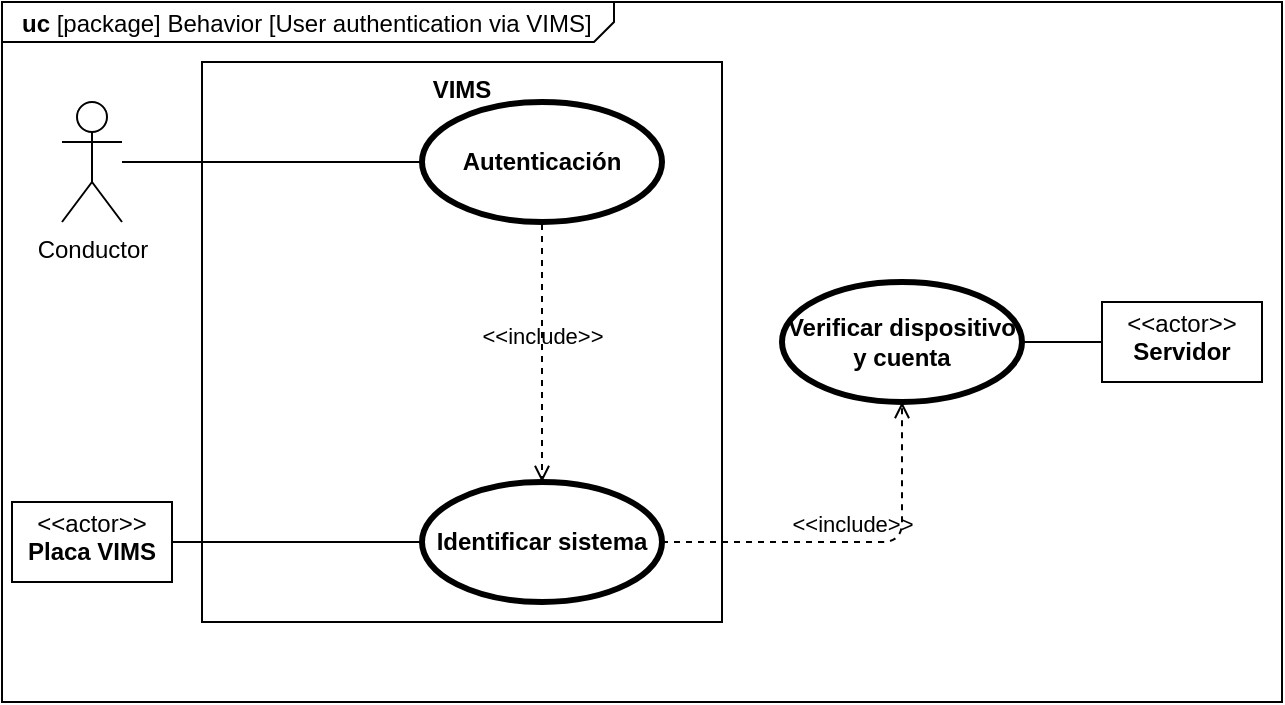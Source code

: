<mxfile version="14.6.13" type="device" pages="8"><diagram id="UVqiv60cDK5SjOVh_cy3" name="UC1 - auth"><mxGraphModel dx="822" dy="1683" grid="1" gridSize="10" guides="1" tooltips="1" connect="1" arrows="1" fold="1" page="1" pageScale="1" pageWidth="827" pageHeight="1169" math="0" shadow="0"><root><mxCell id="q5F6Xd3bYvBKURjSKni5-0"/><mxCell id="q5F6Xd3bYvBKURjSKni5-1" parent="q5F6Xd3bYvBKURjSKni5-0"/><mxCell id="j-z29fd36Up_WwoIGL4U-0" value="&lt;p style=&quot;margin: 0px ; margin-top: 4px ; margin-left: 10px ; text-align: left&quot;&gt;&lt;b&gt;uc &lt;/b&gt;[package] Behavior [User authentication via VIMS]&lt;/p&gt;" style="html=1;shape=mxgraph.sysml.package;xSize=90;align=left;spacingLeft=10;overflow=fill;strokeWidth=1;recursiveResize=0;labelX=306;" parent="q5F6Xd3bYvBKURjSKni5-1" vertex="1"><mxGeometry x="20" y="90" width="640" height="350" as="geometry"/></mxCell><mxCell id="q5F6Xd3bYvBKURjSKni5-2" value="VIMS" style="shape=rect;html=1;verticalAlign=top;fontStyle=1;whiteSpace=wrap;align=center;" parent="q5F6Xd3bYvBKURjSKni5-1" vertex="1"><mxGeometry x="120" y="120" width="260" height="280" as="geometry"/></mxCell><mxCell id="q5F6Xd3bYvBKURjSKni5-3" value="Conductor" style="shape=umlActor;html=1;verticalLabelPosition=bottom;verticalAlign=top;align=center;" parent="q5F6Xd3bYvBKURjSKni5-1" vertex="1"><mxGeometry x="50" y="140" width="30" height="60" as="geometry"/></mxCell><mxCell id="q5F6Xd3bYvBKURjSKni5-5" value="Autenticación" style="shape=ellipse;html=1;strokeWidth=3;fontStyle=1;whiteSpace=wrap;align=center;perimeter=ellipsePerimeter;" parent="q5F6Xd3bYvBKURjSKni5-1" vertex="1"><mxGeometry x="230" y="140" width="120" height="60" as="geometry"/></mxCell><mxCell id="q5F6Xd3bYvBKURjSKni5-6" value="Identificar sistema" style="shape=ellipse;html=1;strokeWidth=3;fontStyle=1;whiteSpace=wrap;align=center;perimeter=ellipsePerimeter;" parent="q5F6Xd3bYvBKURjSKni5-1" vertex="1"><mxGeometry x="230" y="330" width="120" height="60" as="geometry"/></mxCell><mxCell id="q5F6Xd3bYvBKURjSKni5-7" value="&amp;lt;&amp;lt;include&amp;gt;&amp;gt;" style="edgeStyle=none;html=1;endArrow=open;verticalAlign=bottom;dashed=1;labelBackgroundColor=none;entryX=0.5;entryY=0;entryDx=0;entryDy=0;" parent="q5F6Xd3bYvBKURjSKni5-1" target="q5F6Xd3bYvBKURjSKni5-6" edge="1"><mxGeometry width="160" relative="1" as="geometry"><mxPoint x="290" y="201" as="sourcePoint"/><mxPoint x="500" y="290" as="targetPoint"/></mxGeometry></mxCell><mxCell id="q5F6Xd3bYvBKURjSKni5-8" value="Verificar dispositivo y cuenta" style="shape=ellipse;html=1;strokeWidth=3;fontStyle=1;whiteSpace=wrap;align=center;perimeter=ellipsePerimeter;" parent="q5F6Xd3bYvBKURjSKni5-1" vertex="1"><mxGeometry x="410" y="230" width="120" height="60" as="geometry"/></mxCell><mxCell id="q5F6Xd3bYvBKURjSKni5-9" value="&amp;lt;&amp;lt;include&amp;gt;&amp;gt;" style="edgeStyle=none;html=1;endArrow=open;verticalAlign=bottom;dashed=1;labelBackgroundColor=none;exitX=1;exitY=0.5;exitDx=0;exitDy=0;entryX=0.5;entryY=1;entryDx=0;entryDy=0;" parent="q5F6Xd3bYvBKURjSKni5-1" source="q5F6Xd3bYvBKURjSKni5-6" target="q5F6Xd3bYvBKURjSKni5-8" edge="1"><mxGeometry width="160" relative="1" as="geometry"><mxPoint x="340" y="290" as="sourcePoint"/><mxPoint x="500" y="290" as="targetPoint"/><Array as="points"><mxPoint x="470" y="360"/></Array></mxGeometry></mxCell><mxCell id="q5F6Xd3bYvBKURjSKni5-11" value="" style="edgeStyle=none;html=1;endArrow=none;verticalAlign=bottom;exitX=1;exitY=0.5;exitDx=0;exitDy=0;entryX=0;entryY=0.5;entryDx=0;entryDy=0;" parent="q5F6Xd3bYvBKURjSKni5-1" source="q5F6Xd3bYvBKURjSKni5-8" target="HCpogqZE9tPGlNNlf_O3-1" edge="1"><mxGeometry width="160" relative="1" as="geometry"><mxPoint x="340" y="290" as="sourcePoint"/><mxPoint x="600" y="260" as="targetPoint"/></mxGeometry></mxCell><mxCell id="q5F6Xd3bYvBKURjSKni5-12" value="" style="edgeStyle=none;html=1;endArrow=none;verticalAlign=bottom;entryX=0;entryY=0.5;entryDx=0;entryDy=0;" parent="q5F6Xd3bYvBKURjSKni5-1" source="q5F6Xd3bYvBKURjSKni5-3" target="q5F6Xd3bYvBKURjSKni5-5" edge="1"><mxGeometry width="160" relative="1" as="geometry"><mxPoint x="340" y="290" as="sourcePoint"/><mxPoint x="500" y="290" as="targetPoint"/></mxGeometry></mxCell><mxCell id="q5F6Xd3bYvBKURjSKni5-13" value="" style="edgeStyle=none;html=1;endArrow=none;verticalAlign=bottom;entryX=0;entryY=0.5;entryDx=0;entryDy=0;exitX=1;exitY=0.5;exitDx=0;exitDy=0;" parent="q5F6Xd3bYvBKURjSKni5-1" source="HCpogqZE9tPGlNNlf_O3-0" target="q5F6Xd3bYvBKURjSKni5-6" edge="1"><mxGeometry width="160" relative="1" as="geometry"><mxPoint x="80" y="360" as="sourcePoint"/><mxPoint x="500" y="290" as="targetPoint"/></mxGeometry></mxCell><mxCell id="HCpogqZE9tPGlNNlf_O3-0" value="&lt;p style=&quot;margin: 0px ; margin-top: 4px ; text-align: center&quot;&gt;&amp;lt;&amp;lt;actor&amp;gt;&amp;gt;&lt;br&gt;&lt;b&gt;Placa VIMS&lt;/b&gt;&lt;/p&gt;" style="shape=rect;html=1;overflow=fill;html=1;whiteSpace=wrap;align=center;" parent="q5F6Xd3bYvBKURjSKni5-1" vertex="1"><mxGeometry x="25" y="340" width="80" height="40" as="geometry"/></mxCell><mxCell id="HCpogqZE9tPGlNNlf_O3-1" value="&lt;p style=&quot;margin: 0px ; margin-top: 4px ; text-align: center&quot;&gt;&amp;lt;&amp;lt;actor&amp;gt;&amp;gt;&lt;br&gt;&lt;b&gt;Servidor&lt;/b&gt;&lt;/p&gt;" style="shape=rect;html=1;overflow=fill;html=1;whiteSpace=wrap;align=center;" parent="q5F6Xd3bYvBKURjSKni5-1" vertex="1"><mxGeometry x="570" y="240" width="80" height="40" as="geometry"/></mxCell></root></mxGraphModel></diagram><diagram id="g-hX9DKs0zuyb9KVt_sT" name="UC2 - data"><mxGraphModel dx="967" dy="1980" grid="1" gridSize="10" guides="1" tooltips="1" connect="1" arrows="1" fold="1" page="1" pageScale="1" pageWidth="827" pageHeight="1169" math="0" shadow="0"><root><mxCell id="C45XyHYEMwEQhtd9bAbd-0"/><mxCell id="C45XyHYEMwEQhtd9bAbd-1" parent="C45XyHYEMwEQhtd9bAbd-0"/><mxCell id="tuX5OE91jDfvqLzQywPl-0" value="&lt;p style=&quot;margin: 0px ; margin-top: 4px ; margin-left: 10px ; text-align: left&quot;&gt;&lt;b&gt;uc &lt;/b&gt;[model] Behavior [Data generation and transmission]&lt;/p&gt;" style="html=1;shape=mxgraph.sysml.package;xSize=90;align=left;spacingLeft=10;overflow=fill;strokeWidth=1;recursiveResize=0;labelX=320;" parent="C45XyHYEMwEQhtd9bAbd-1" vertex="1"><mxGeometry x="20" width="890" height="420" as="geometry"/></mxCell><mxCell id="C45XyHYEMwEQhtd9bAbd-2" value="VIMS" style="shape=rect;html=1;verticalAlign=top;fontStyle=1;whiteSpace=wrap;align=center;" parent="C45XyHYEMwEQhtd9bAbd-1" vertex="1"><mxGeometry x="160" y="30" width="480" height="380" as="geometry"/></mxCell><mxCell id="4Y2YWjIKFcvjgmvBnTat-3" value="Vehículo" style="shape=rect;html=1;verticalAlign=top;fontStyle=1;whiteSpace=wrap;align=center;rounded=0;" parent="C45XyHYEMwEQhtd9bAbd-1" vertex="1"><mxGeometry x="180" y="240" width="140" height="100" as="geometry"/></mxCell><mxCell id="C45XyHYEMwEQhtd9bAbd-5" value="Publicar datos" style="shape=ellipse;html=1;strokeWidth=3;fontStyle=1;whiteSpace=wrap;align=center;perimeter=ellipsePerimeter;" parent="C45XyHYEMwEQhtd9bAbd-1" vertex="1"><mxGeometry x="190" y="60" width="120" height="60" as="geometry"/></mxCell><mxCell id="C45XyHYEMwEQhtd9bAbd-6" value="Lectura de datos" style="shape=ellipse;html=1;strokeWidth=3;fontStyle=1;whiteSpace=wrap;align=center;perimeter=ellipsePerimeter;" parent="C45XyHYEMwEQhtd9bAbd-1" vertex="1"><mxGeometry x="190" y="160" width="120" height="60" as="geometry"/></mxCell><mxCell id="C45XyHYEMwEQhtd9bAbd-7" value="Generar datos" style="shape=ellipse;html=1;strokeWidth=3;fontStyle=1;whiteSpace=wrap;align=center;perimeter=ellipsePerimeter;" parent="C45XyHYEMwEQhtd9bAbd-1" vertex="1"><mxGeometry x="190" y="260" width="120" height="60" as="geometry"/></mxCell><mxCell id="C45XyHYEMwEQhtd9bAbd-8" value="&amp;lt;&amp;lt;include&amp;gt;&amp;gt;" style="edgeStyle=none;html=1;endArrow=open;verticalAlign=bottom;dashed=1;labelBackgroundColor=none;exitX=0.5;exitY=1;exitDx=0;exitDy=0;entryX=0.5;entryY=0;entryDx=0;entryDy=0;" parent="C45XyHYEMwEQhtd9bAbd-1" source="C45XyHYEMwEQhtd9bAbd-5" target="C45XyHYEMwEQhtd9bAbd-6" edge="1"><mxGeometry width="160" relative="1" as="geometry"><mxPoint x="330" y="360" as="sourcePoint"/><mxPoint x="490" y="360" as="targetPoint"/></mxGeometry></mxCell><mxCell id="C45XyHYEMwEQhtd9bAbd-9" value="&amp;lt;&amp;lt;include&amp;gt;&amp;gt;" style="edgeStyle=none;html=1;endArrow=open;verticalAlign=bottom;dashed=1;labelBackgroundColor=none;exitX=0.5;exitY=1;exitDx=0;exitDy=0;" parent="C45XyHYEMwEQhtd9bAbd-1" source="C45XyHYEMwEQhtd9bAbd-6" target="C45XyHYEMwEQhtd9bAbd-7" edge="1"><mxGeometry width="160" relative="1" as="geometry"><mxPoint x="290" y="240" as="sourcePoint"/><mxPoint x="450" y="240" as="targetPoint"/></mxGeometry></mxCell><mxCell id="C45XyHYEMwEQhtd9bAbd-10" value="" style="edgeStyle=none;html=1;endArrow=none;verticalAlign=bottom;entryX=0;entryY=0.5;entryDx=0;entryDy=0;exitX=1;exitY=0.5;exitDx=0;exitDy=0;" parent="C45XyHYEMwEQhtd9bAbd-1" source="4Y2YWjIKFcvjgmvBnTat-1" target="C45XyHYEMwEQhtd9bAbd-7" edge="1"><mxGeometry width="160" relative="1" as="geometry"><mxPoint x="80" y="290" as="sourcePoint"/><mxPoint x="280" y="400" as="targetPoint"/></mxGeometry></mxCell><mxCell id="C45XyHYEMwEQhtd9bAbd-11" value="" style="edgeStyle=none;html=1;endArrow=none;verticalAlign=bottom;entryX=0;entryY=0.5;entryDx=0;entryDy=0;exitX=1;exitY=0.5;exitDx=0;exitDy=0;" parent="C45XyHYEMwEQhtd9bAbd-1" source="4Y2YWjIKFcvjgmvBnTat-0" target="C45XyHYEMwEQhtd9bAbd-5" edge="1"><mxGeometry width="160" relative="1" as="geometry"><mxPoint x="80" y="90" as="sourcePoint"/><mxPoint x="220" y="200" as="targetPoint"/></mxGeometry></mxCell><mxCell id="C45XyHYEMwEQhtd9bAbd-12" value="Preparación de los datos" style="shape=ellipse;html=1;strokeWidth=3;fontStyle=1;whiteSpace=wrap;align=center;perimeter=ellipsePerimeter;" parent="C45XyHYEMwEQhtd9bAbd-1" vertex="1"><mxGeometry x="430" y="60" width="120" height="60" as="geometry"/></mxCell><mxCell id="C45XyHYEMwEQhtd9bAbd-13" value="&amp;lt;&amp;lt;include&amp;gt;&amp;gt;" style="edgeStyle=none;html=1;endArrow=open;verticalAlign=bottom;dashed=1;labelBackgroundColor=none;exitX=1;exitY=0.5;exitDx=0;exitDy=0;" parent="C45XyHYEMwEQhtd9bAbd-1" source="C45XyHYEMwEQhtd9bAbd-5" target="C45XyHYEMwEQhtd9bAbd-12" edge="1"><mxGeometry width="160" relative="1" as="geometry"><mxPoint x="340" y="430" as="sourcePoint"/><mxPoint x="500" y="430" as="targetPoint"/></mxGeometry></mxCell><mxCell id="C45XyHYEMwEQhtd9bAbd-14" value="Ajustar marcas temporales" style="shape=ellipse;html=1;strokeWidth=3;fontStyle=1;whiteSpace=wrap;align=center;perimeter=ellipsePerimeter;" parent="C45XyHYEMwEQhtd9bAbd-1" vertex="1"><mxGeometry x="370" y="140" width="120" height="60" as="geometry"/></mxCell><mxCell id="C45XyHYEMwEQhtd9bAbd-15" value="Ajustar unidades" style="shape=ellipse;html=1;strokeWidth=3;fontStyle=1;whiteSpace=wrap;align=center;perimeter=ellipsePerimeter;" parent="C45XyHYEMwEQhtd9bAbd-1" vertex="1"><mxGeometry x="500" y="140" width="120" height="60" as="geometry"/></mxCell><mxCell id="C45XyHYEMwEQhtd9bAbd-18" value="&#10;extension points&#10;p1, p2" style="html=1;shape=mxgraph.sysml.useCaseExtPt;whiteSpace=wrap;align=center;" parent="C45XyHYEMwEQhtd9bAbd-1" vertex="1"><mxGeometry x="414" y="220" width="186" height="80" as="geometry"/></mxCell><mxCell id="C45XyHYEMwEQhtd9bAbd-19" value="Envío de datos" style="resizable=0;html=1;verticalAlign=middle;align=center;labelBackgroundColor=none;fontStyle=1;" parent="C45XyHYEMwEQhtd9bAbd-18" connectable="0" vertex="1"><mxGeometry x="93" y="10.998" as="geometry"/></mxCell><mxCell id="C45XyHYEMwEQhtd9bAbd-20" value="Mediante redes móviles" style="shape=ellipse;html=1;strokeWidth=3;fontStyle=1;whiteSpace=wrap;align=center;perimeter=ellipsePerimeter;" parent="C45XyHYEMwEQhtd9bAbd-1" vertex="1"><mxGeometry x="360" y="340" width="120" height="60" as="geometry"/></mxCell><mxCell id="C45XyHYEMwEQhtd9bAbd-21" value="Mediante redes locales" style="shape=ellipse;html=1;strokeWidth=3;fontStyle=1;whiteSpace=wrap;align=center;perimeter=ellipsePerimeter;" parent="C45XyHYEMwEQhtd9bAbd-1" vertex="1"><mxGeometry x="520" y="340" width="120" height="60" as="geometry"/></mxCell><mxCell id="C45XyHYEMwEQhtd9bAbd-22" value="&amp;lt;&amp;lt;extend&amp;gt;&amp;gt;&lt;br&gt;(p2 - no local connection)" style="edgeStyle=none;html=1;startArrow=open;endArrow=none;startSize=12;verticalAlign=bottom;dashed=1;labelBackgroundColor=none;entryX=0.5;entryY=0;entryDx=0;entryDy=0;exitX=0.281;exitY=0.963;exitDx=0;exitDy=0;exitPerimeter=0;" parent="C45XyHYEMwEQhtd9bAbd-1" source="C45XyHYEMwEQhtd9bAbd-18" target="C45XyHYEMwEQhtd9bAbd-20" edge="1"><mxGeometry x="0.952" y="-28" width="160" relative="1" as="geometry"><mxPoint x="460" y="290" as="sourcePoint"/><mxPoint x="490" y="340" as="targetPoint"/><mxPoint as="offset"/></mxGeometry></mxCell><mxCell id="C45XyHYEMwEQhtd9bAbd-23" value="&amp;lt;&amp;lt;extend&amp;gt;&amp;gt;&lt;br&gt;(p1 - local connection available)" style="edgeStyle=none;html=1;startArrow=open;endArrow=none;startSize=12;verticalAlign=bottom;dashed=1;labelBackgroundColor=none;entryX=0.5;entryY=0;entryDx=0;entryDy=0;exitX=0.706;exitY=0.963;exitDx=0;exitDy=0;exitPerimeter=0;" parent="C45XyHYEMwEQhtd9bAbd-1" source="C45XyHYEMwEQhtd9bAbd-18" target="C45XyHYEMwEQhtd9bAbd-21" edge="1"><mxGeometry x="1" y="51" width="160" relative="1" as="geometry"><mxPoint x="330" y="340" as="sourcePoint"/><mxPoint x="490" y="340" as="targetPoint"/><mxPoint x="15" y="27" as="offset"/></mxGeometry></mxCell><mxCell id="C45XyHYEMwEQhtd9bAbd-24" value="Recibir datos" style="shape=ellipse;html=1;strokeWidth=3;fontStyle=1;whiteSpace=wrap;align=center;perimeter=ellipsePerimeter;" parent="C45XyHYEMwEQhtd9bAbd-1" vertex="1"><mxGeometry x="650" y="180" width="120" height="60" as="geometry"/></mxCell><mxCell id="C45XyHYEMwEQhtd9bAbd-26" value="" style="edgeStyle=none;html=1;endArrow=none;verticalAlign=bottom;exitX=1;exitY=0.5;exitDx=0;exitDy=0;entryX=0;entryY=0.5;entryDx=0;entryDy=0;" parent="C45XyHYEMwEQhtd9bAbd-1" source="C45XyHYEMwEQhtd9bAbd-24" target="ENVckrNhTjti_seMyxFS-0" edge="1"><mxGeometry width="160" relative="1" as="geometry"><mxPoint x="330" y="310" as="sourcePoint"/><mxPoint x="850" y="210" as="targetPoint"/></mxGeometry></mxCell><mxCell id="C45XyHYEMwEQhtd9bAbd-27" value="&amp;lt;&amp;lt;include&amp;gt;&amp;gt;" style="edgeStyle=none;html=1;endArrow=open;verticalAlign=bottom;dashed=1;labelBackgroundColor=none;exitX=1;exitY=0.5;exitDx=0;exitDy=0;entryX=0;entryY=0.5;entryDx=0;entryDy=0;entryPerimeter=0;" parent="C45XyHYEMwEQhtd9bAbd-1" source="C45XyHYEMwEQhtd9bAbd-5" target="C45XyHYEMwEQhtd9bAbd-18" edge="1"><mxGeometry x="0.744" y="20" width="160" relative="1" as="geometry"><mxPoint x="360" y="550" as="sourcePoint"/><mxPoint x="520" y="550" as="targetPoint"/><Array as="points"><mxPoint x="350" y="100"/><mxPoint x="350" y="260"/></Array><mxPoint as="offset"/></mxGeometry></mxCell><mxCell id="q8tEVeTKXYwfH_A6RO9B-0" value="&amp;lt;&amp;lt;include&amp;gt;&amp;gt;" style="edgeStyle=none;html=1;endArrow=open;verticalAlign=bottom;dashed=1;labelBackgroundColor=none;exitX=0;exitY=1;exitDx=0;exitDy=0;entryX=0.5;entryY=0;entryDx=0;entryDy=0;" parent="C45XyHYEMwEQhtd9bAbd-1" source="C45XyHYEMwEQhtd9bAbd-12" target="C45XyHYEMwEQhtd9bAbd-14" edge="1"><mxGeometry x="0.803" y="-14" width="160" relative="1" as="geometry"><mxPoint x="640" y="310" as="sourcePoint"/><mxPoint x="800" y="310" as="targetPoint"/><mxPoint as="offset"/></mxGeometry></mxCell><mxCell id="q8tEVeTKXYwfH_A6RO9B-1" value="&amp;lt;&amp;lt;include&amp;gt;&amp;gt;" style="edgeStyle=none;html=1;endArrow=open;verticalAlign=bottom;dashed=1;labelBackgroundColor=none;exitX=1;exitY=1;exitDx=0;exitDy=0;entryX=0.5;entryY=0;entryDx=0;entryDy=0;" parent="C45XyHYEMwEQhtd9bAbd-1" source="C45XyHYEMwEQhtd9bAbd-12" target="C45XyHYEMwEQhtd9bAbd-15" edge="1"><mxGeometry x="0.985" y="14" width="160" relative="1" as="geometry"><mxPoint x="640" y="310" as="sourcePoint"/><mxPoint x="800" y="310" as="targetPoint"/><mxPoint as="offset"/></mxGeometry></mxCell><mxCell id="q8tEVeTKXYwfH_A6RO9B-2" value="Almacenar datos" style="shape=ellipse;html=1;strokeWidth=3;fontStyle=1;whiteSpace=wrap;align=center;perimeter=ellipsePerimeter;" parent="C45XyHYEMwEQhtd9bAbd-1" vertex="1"><mxGeometry x="650" y="70" width="120" height="60" as="geometry"/></mxCell><mxCell id="q8tEVeTKXYwfH_A6RO9B-3" value="&amp;lt;&amp;lt;include&amp;gt;&amp;gt;" style="edgeStyle=none;html=1;endArrow=open;verticalAlign=bottom;dashed=1;labelBackgroundColor=none;entryX=0.5;entryY=1;entryDx=0;entryDy=0;exitX=0.5;exitY=0;exitDx=0;exitDy=0;" parent="C45XyHYEMwEQhtd9bAbd-1" source="C45XyHYEMwEQhtd9bAbd-24" target="q8tEVeTKXYwfH_A6RO9B-2" edge="1"><mxGeometry width="160" relative="1" as="geometry"><mxPoint x="640" y="310" as="sourcePoint"/><mxPoint x="800" y="310" as="targetPoint"/></mxGeometry></mxCell><mxCell id="4Y2YWjIKFcvjgmvBnTat-0" value="&lt;p style=&quot;margin: 0px ; margin-top: 4px ; text-align: center&quot;&gt;&amp;lt;&amp;lt;actor&amp;gt;&amp;gt;&lt;br&gt;&lt;b&gt;Placa VIMS&lt;/b&gt;&lt;/p&gt;" style="shape=rect;html=1;overflow=fill;html=1;whiteSpace=wrap;align=center;" parent="C45XyHYEMwEQhtd9bAbd-1" vertex="1"><mxGeometry x="25" y="70" width="80" height="40" as="geometry"/></mxCell><mxCell id="4Y2YWjIKFcvjgmvBnTat-1" value="&lt;p style=&quot;margin: 0px ; margin-top: 4px ; text-align: center&quot;&gt;&amp;lt;&amp;lt;actor&amp;gt;&amp;gt;&lt;br&gt;&lt;b&gt;Vehículo&lt;/b&gt;&lt;/p&gt;" style="shape=rect;html=1;overflow=fill;html=1;whiteSpace=wrap;align=center;" parent="C45XyHYEMwEQhtd9bAbd-1" vertex="1"><mxGeometry x="25" y="270" width="80" height="40" as="geometry"/></mxCell><mxCell id="ENVckrNhTjti_seMyxFS-0" value="&lt;p style=&quot;margin: 0px ; margin-top: 4px ; text-align: center&quot;&gt;&amp;lt;&amp;lt;actor&amp;gt;&amp;gt;&lt;br&gt;&lt;b&gt;Servidor&lt;/b&gt;&lt;/p&gt;" style="shape=rect;html=1;overflow=fill;html=1;whiteSpace=wrap;align=center;rounded=0;" parent="C45XyHYEMwEQhtd9bAbd-1" vertex="1"><mxGeometry x="820" y="190" width="80" height="40" as="geometry"/></mxCell></root></mxGraphModel></diagram><diagram id="pi3Rz_DPlBGXVAc-YUzW" name="UC3 - stats"><mxGraphModel dx="1422" dy="816" grid="1" gridSize="10" guides="1" tooltips="1" connect="1" arrows="1" fold="1" page="1" pageScale="1" pageWidth="827" pageHeight="1169" math="0" shadow="0"><root><mxCell id="JQpblbmc_BX35Mds4_oG-0"/><mxCell id="JQpblbmc_BX35Mds4_oG-1" parent="JQpblbmc_BX35Mds4_oG-0"/><mxCell id="xCG9faXgiTB00_splKLV-0" value="&lt;p style=&quot;margin: 0px ; margin-top: 4px ; margin-left: 10px ; text-align: left&quot;&gt;&lt;b&gt;uc &lt;/b&gt;[model] Behavior [Statistics generation and visualization]&lt;/p&gt;" style="html=1;shape=mxgraph.sysml.package;xSize=90;align=left;spacingLeft=10;overflow=fill;strokeWidth=1;recursiveResize=0;labelX=335;" parent="JQpblbmc_BX35Mds4_oG-1" vertex="1"><mxGeometry x="80" y="30" width="680" height="300" as="geometry"/></mxCell><mxCell id="JQpblbmc_BX35Mds4_oG-2" value="Usuario" style="shape=umlActor;html=1;verticalLabelPosition=bottom;verticalAlign=top;align=center;" parent="JQpblbmc_BX35Mds4_oG-1" vertex="1"><mxGeometry x="90" y="100" width="30" height="60" as="geometry"/></mxCell><mxCell id="JQpblbmc_BX35Mds4_oG-3" value="Aplicación" style="shape=rect;html=1;verticalAlign=top;fontStyle=1;whiteSpace=wrap;align=center;" parent="JQpblbmc_BX35Mds4_oG-1" vertex="1"><mxGeometry x="160" y="60" width="480" height="260" as="geometry"/></mxCell><mxCell id="JQpblbmc_BX35Mds4_oG-4" value="Visualizar estadísticas" style="shape=ellipse;html=1;strokeWidth=3;fontStyle=1;whiteSpace=wrap;align=center;perimeter=ellipsePerimeter;" parent="JQpblbmc_BX35Mds4_oG-1" vertex="1"><mxGeometry x="190" y="100" width="120" height="60" as="geometry"/></mxCell><mxCell id="JQpblbmc_BX35Mds4_oG-5" value="" style="edgeStyle=none;html=1;endArrow=none;verticalAlign=bottom;entryX=0;entryY=0.5;entryDx=0;entryDy=0;" parent="JQpblbmc_BX35Mds4_oG-1" source="JQpblbmc_BX35Mds4_oG-2" target="JQpblbmc_BX35Mds4_oG-4" edge="1"><mxGeometry width="160" relative="1" as="geometry"><mxPoint x="250" y="460" as="sourcePoint"/><mxPoint x="410" y="460" as="targetPoint"/></mxGeometry></mxCell><mxCell id="JQpblbmc_BX35Mds4_oG-6" value="Preparar datos" style="shape=ellipse;html=1;strokeWidth=3;fontStyle=1;whiteSpace=wrap;align=center;perimeter=ellipsePerimeter;" parent="JQpblbmc_BX35Mds4_oG-1" vertex="1"><mxGeometry x="340" y="100" width="120" height="60" as="geometry"/></mxCell><mxCell id="JQpblbmc_BX35Mds4_oG-7" value="&amp;lt;&amp;lt;include&amp;gt;&amp;gt;" style="edgeStyle=none;html=1;endArrow=open;verticalAlign=bottom;dashed=1;labelBackgroundColor=none;exitX=1;exitY=0.5;exitDx=0;exitDy=0;entryX=0;entryY=0.5;entryDx=0;entryDy=0;" parent="JQpblbmc_BX35Mds4_oG-1" source="JQpblbmc_BX35Mds4_oG-4" target="JQpblbmc_BX35Mds4_oG-6" edge="1"><mxGeometry x="-0.133" y="20" width="160" relative="1" as="geometry"><mxPoint x="160" y="450" as="sourcePoint"/><mxPoint x="320" y="450" as="targetPoint"/><mxPoint as="offset"/></mxGeometry></mxCell><mxCell id="JQpblbmc_BX35Mds4_oG-8" value="Generar gráficas" style="shape=ellipse;html=1;strokeWidth=3;fontStyle=1;whiteSpace=wrap;align=center;perimeter=ellipsePerimeter;" parent="JQpblbmc_BX35Mds4_oG-1" vertex="1"><mxGeometry x="240" y="180" width="120" height="60" as="geometry"/></mxCell><mxCell id="JQpblbmc_BX35Mds4_oG-9" value="Ajustar datos" style="shape=ellipse;html=1;strokeWidth=3;fontStyle=1;whiteSpace=wrap;align=center;perimeter=ellipsePerimeter;" parent="JQpblbmc_BX35Mds4_oG-1" vertex="1"><mxGeometry x="340" y="240" width="120" height="60" as="geometry"/></mxCell><mxCell id="JQpblbmc_BX35Mds4_oG-10" value="Generar estadísticas" style="shape=ellipse;html=1;strokeWidth=3;fontStyle=1;whiteSpace=wrap;align=center;perimeter=ellipsePerimeter;" parent="JQpblbmc_BX35Mds4_oG-1" vertex="1"><mxGeometry x="440" y="180" width="120" height="60" as="geometry"/></mxCell><mxCell id="JQpblbmc_BX35Mds4_oG-11" value="" style="edgeStyle=none;html=1;endArrow=block;endFill=0;endSize=12;verticalAlign=bottom;exitX=0.5;exitY=0;exitDx=0;exitDy=0;" parent="JQpblbmc_BX35Mds4_oG-1" source="JQpblbmc_BX35Mds4_oG-8" edge="1"><mxGeometry width="160" relative="1" as="geometry"><mxPoint x="330" y="430" as="sourcePoint"/><mxPoint x="360" y="150" as="targetPoint"/></mxGeometry></mxCell><mxCell id="JQpblbmc_BX35Mds4_oG-12" value="" style="edgeStyle=none;html=1;endArrow=block;endFill=0;endSize=12;verticalAlign=bottom;entryX=0.5;entryY=1;entryDx=0;entryDy=0;exitX=0.5;exitY=0;exitDx=0;exitDy=0;" parent="JQpblbmc_BX35Mds4_oG-1" source="JQpblbmc_BX35Mds4_oG-9" target="JQpblbmc_BX35Mds4_oG-6" edge="1"><mxGeometry width="160" relative="1" as="geometry"><mxPoint x="320" y="440" as="sourcePoint"/><mxPoint x="480" y="440" as="targetPoint"/></mxGeometry></mxCell><mxCell id="JQpblbmc_BX35Mds4_oG-13" value="" style="edgeStyle=none;html=1;endArrow=block;endFill=0;endSize=12;verticalAlign=bottom;entryX=1;entryY=1;entryDx=0;entryDy=0;exitX=0.5;exitY=0;exitDx=0;exitDy=0;" parent="JQpblbmc_BX35Mds4_oG-1" source="JQpblbmc_BX35Mds4_oG-10" target="JQpblbmc_BX35Mds4_oG-6" edge="1"><mxGeometry width="160" relative="1" as="geometry"><mxPoint x="500" y="400" as="sourcePoint"/><mxPoint x="660" y="400" as="targetPoint"/></mxGeometry></mxCell><mxCell id="JQpblbmc_BX35Mds4_oG-14" value="Recibir datos" style="shape=ellipse;html=1;strokeWidth=3;fontStyle=1;whiteSpace=wrap;align=center;perimeter=ellipsePerimeter;" parent="JQpblbmc_BX35Mds4_oG-1" vertex="1"><mxGeometry x="490" y="100" width="120" height="60" as="geometry"/></mxCell><mxCell id="JQpblbmc_BX35Mds4_oG-16" value="" style="edgeStyle=none;html=1;endArrow=none;verticalAlign=bottom;exitX=1;exitY=0.5;exitDx=0;exitDy=0;entryX=0;entryY=0.5;entryDx=0;entryDy=0;" parent="JQpblbmc_BX35Mds4_oG-1" source="JQpblbmc_BX35Mds4_oG-14" target="iXVJOZ9dNb1T0O8tPPAd-0" edge="1"><mxGeometry width="160" relative="1" as="geometry"><mxPoint x="720" y="420" as="sourcePoint"/><mxPoint x="690" y="130" as="targetPoint"/></mxGeometry></mxCell><mxCell id="JQpblbmc_BX35Mds4_oG-17" value="&amp;lt;&amp;lt;include&amp;gt;&amp;gt;" style="edgeStyle=none;html=1;endArrow=open;verticalAlign=bottom;dashed=1;labelBackgroundColor=none;exitX=1;exitY=0.5;exitDx=0;exitDy=0;entryX=0;entryY=0.5;entryDx=0;entryDy=0;" parent="JQpblbmc_BX35Mds4_oG-1" source="JQpblbmc_BX35Mds4_oG-6" target="JQpblbmc_BX35Mds4_oG-14" edge="1"><mxGeometry x="-0.067" y="15" width="160" relative="1" as="geometry"><mxPoint x="410" y="420" as="sourcePoint"/><mxPoint x="570" y="420" as="targetPoint"/><mxPoint as="offset"/></mxGeometry></mxCell><mxCell id="iXVJOZ9dNb1T0O8tPPAd-0" value="&lt;p style=&quot;margin: 0px ; margin-top: 4px ; text-align: center&quot;&gt;&amp;lt;&amp;lt;actor&amp;gt;&amp;gt;&lt;br&gt;&lt;b&gt;Servidor&lt;/b&gt;&lt;/p&gt;" style="shape=rect;html=1;overflow=fill;html=1;whiteSpace=wrap;align=center;rounded=0;" parent="JQpblbmc_BX35Mds4_oG-1" vertex="1"><mxGeometry x="670" y="110" width="80" height="40" as="geometry"/></mxCell></root></mxGraphModel></diagram><diagram id="yEJXYTHlbHR3lj7EEGkj" name="UC4 - notifications"><mxGraphModel dx="1422" dy="816" grid="1" gridSize="10" guides="1" tooltips="1" connect="1" arrows="1" fold="1" page="1" pageScale="1" pageWidth="827" pageHeight="1169" math="0" shadow="0"><root><mxCell id="0"/><mxCell id="1" parent="0"/><mxCell id="Gz8Xoob1Q0nFG4heAncy-34" value="&lt;p style=&quot;margin: 0px ; margin-top: 4px ; margin-left: 10px ; text-align: left&quot;&gt;&lt;b&gt;uc &lt;/b&gt;[model] Behavior [Notifications]&lt;/p&gt;" style="html=1;shape=mxgraph.sysml.package;xSize=90;align=left;spacingLeft=10;overflow=fill;strokeWidth=1;recursiveResize=0;labelX=215;" parent="1" vertex="1"><mxGeometry x="20" y="30" width="900" height="500" as="geometry"/></mxCell><mxCell id="Gz8Xoob1Q0nFG4heAncy-33" value="Sistema" style="shape=rect;html=1;verticalAlign=top;fontStyle=1;whiteSpace=wrap;align=center;" parent="1" vertex="1"><mxGeometry x="90" y="70" width="760" height="450" as="geometry"/></mxCell><mxCell id="Jaxc13X3eQnLCzHl0Z3I-1" value="Usuario" style="shape=umlActor;html=1;verticalLabelPosition=bottom;verticalAlign=top;align=center;" parent="1" vertex="1"><mxGeometry x="30" y="140" width="30" height="60" as="geometry"/></mxCell><mxCell id="Jaxc13X3eQnLCzHl0Z3I-2" value="Ver notificación" style="shape=ellipse;html=1;strokeWidth=3;fontStyle=1;whiteSpace=wrap;align=center;perimeter=ellipsePerimeter;" parent="1" vertex="1"><mxGeometry x="160" y="140" width="120" height="60" as="geometry"/></mxCell><mxCell id="Jaxc13X3eQnLCzHl0Z3I-7" value="" style="edgeStyle=none;html=1;endArrow=none;verticalAlign=bottom;entryX=0;entryY=0.5;entryDx=0;entryDy=0;" parent="1" source="Jaxc13X3eQnLCzHl0Z3I-1" target="Jaxc13X3eQnLCzHl0Z3I-2" edge="1"><mxGeometry width="160" relative="1" as="geometry"><mxPoint x="80" y="470" as="sourcePoint"/><mxPoint x="240" y="470" as="targetPoint"/></mxGeometry></mxCell><mxCell id="Jaxc13X3eQnLCzHl0Z3I-9" value="&amp;lt;&amp;lt;include&amp;gt;&amp;gt;" style="edgeStyle=none;html=1;endArrow=open;verticalAlign=bottom;dashed=1;labelBackgroundColor=none;entryX=0;entryY=0.5;entryDx=0;entryDy=0;exitX=1;exitY=0.5;exitDx=0;exitDy=0;entryPerimeter=0;" parent="1" source="Jaxc13X3eQnLCzHl0Z3I-2" target="Gz8Xoob1Q0nFG4heAncy-19" edge="1"><mxGeometry width="160" relative="1" as="geometry"><mxPoint x="310" y="410" as="sourcePoint"/><mxPoint x="400" y="170" as="targetPoint"/></mxGeometry></mxCell><mxCell id="Gz8Xoob1Q0nFG4heAncy-2" value="&amp;lt;&amp;lt;include&amp;gt;&amp;gt;" style="edgeStyle=none;html=1;endArrow=open;verticalAlign=bottom;dashed=1;labelBackgroundColor=none;exitX=0;exitY=0.5;exitDx=0;exitDy=0;exitPerimeter=0;entryX=1;entryY=0.5;entryDx=0;entryDy=0;entryPerimeter=0;" parent="1" source="Gz8Xoob1Q0nFG4heAncy-5" target="Gz8Xoob1Q0nFG4heAncy-19" edge="1"><mxGeometry width="160" relative="1" as="geometry"><mxPoint x="600" y="170" as="sourcePoint"/><mxPoint x="570" y="80" as="targetPoint"/></mxGeometry></mxCell><mxCell id="Gz8Xoob1Q0nFG4heAncy-3" value="Servidor" style="shape=umlActor;html=1;verticalLabelPosition=bottom;verticalAlign=top;align=center;" parent="1" vertex="1"><mxGeometry x="860" y="140" width="30" height="60" as="geometry"/></mxCell><mxCell id="Gz8Xoob1Q0nFG4heAncy-4" value="" style="edgeStyle=none;html=1;endArrow=none;verticalAlign=bottom;exitX=1;exitY=0.5;exitDx=0;exitDy=0;exitPerimeter=0;" parent="1" source="Gz8Xoob1Q0nFG4heAncy-5" target="Gz8Xoob1Q0nFG4heAncy-3" edge="1"><mxGeometry width="160" relative="1" as="geometry"><mxPoint x="720" y="170" as="sourcePoint"/><mxPoint x="780" y="380" as="targetPoint"/></mxGeometry></mxCell><mxCell id="Gz8Xoob1Q0nFG4heAncy-5" value="&#10;extension points&#10;p1, p2" style="html=1;shape=mxgraph.sysml.useCaseExtPt;whiteSpace=wrap;align=center;" parent="1" vertex="1"><mxGeometry x="600" y="130" width="160" height="80" as="geometry"/></mxCell><mxCell id="Gz8Xoob1Q0nFG4heAncy-6" value="Procesar evento" style="resizable=0;html=1;verticalAlign=middle;align=center;labelBackgroundColor=none;fontStyle=1;" parent="Gz8Xoob1Q0nFG4heAncy-5" connectable="0" vertex="1"><mxGeometry x="80" y="17" as="geometry"/></mxCell><mxCell id="Gz8Xoob1Q0nFG4heAncy-7" value="Evento temporal" style="shape=ellipse;html=1;strokeWidth=3;fontStyle=1;whiteSpace=wrap;align=center;perimeter=ellipsePerimeter;" parent="1" vertex="1"><mxGeometry x="520" y="260" width="120" height="60" as="geometry"/></mxCell><mxCell id="Gz8Xoob1Q0nFG4heAncy-8" value="&amp;lt;&amp;lt;extend&amp;gt;&amp;gt;&lt;br&gt;p1 - evento temporal" style="edgeStyle=none;html=1;startArrow=open;endArrow=none;startSize=12;verticalAlign=bottom;dashed=1;labelBackgroundColor=none;exitX=0.145;exitY=0.855;exitDx=0;exitDy=0;exitPerimeter=0;entryX=0.5;entryY=0;entryDx=0;entryDy=0;" parent="1" source="Gz8Xoob1Q0nFG4heAncy-5" target="Gz8Xoob1Q0nFG4heAncy-7" edge="1"><mxGeometry x="0.5" y="-32" width="160" relative="1" as="geometry"><mxPoint x="330" y="420" as="sourcePoint"/><mxPoint x="580" y="240" as="targetPoint"/><Array as="points"><mxPoint x="580" y="240"/></Array><mxPoint x="2" y="-10" as="offset"/></mxGeometry></mxCell><mxCell id="Gz8Xoob1Q0nFG4heAncy-9" value="Generar información" style="shape=ellipse;html=1;strokeWidth=3;fontStyle=1;whiteSpace=wrap;align=center;perimeter=ellipsePerimeter;" parent="1" vertex="1"><mxGeometry x="520" y="360" width="120" height="60" as="geometry"/></mxCell><mxCell id="Gz8Xoob1Q0nFG4heAncy-10" value="&amp;lt;&amp;lt;include&amp;gt;&amp;gt;" style="edgeStyle=none;html=1;endArrow=open;verticalAlign=bottom;dashed=1;labelBackgroundColor=none;exitX=0.5;exitY=1;exitDx=0;exitDy=0;" parent="1" source="Gz8Xoob1Q0nFG4heAncy-7" target="Gz8Xoob1Q0nFG4heAncy-9" edge="1"><mxGeometry width="160" relative="1" as="geometry"><mxPoint x="330" y="400" as="sourcePoint"/><mxPoint x="490" y="400" as="targetPoint"/></mxGeometry></mxCell><mxCell id="Gz8Xoob1Q0nFG4heAncy-11" value="Evento puntual" style="shape=ellipse;html=1;strokeWidth=3;fontStyle=1;whiteSpace=wrap;align=center;perimeter=ellipsePerimeter;" parent="1" vertex="1"><mxGeometry x="720" y="260" width="120" height="60" as="geometry"/></mxCell><mxCell id="Gz8Xoob1Q0nFG4heAncy-12" value="&amp;lt;&amp;lt;extend&amp;gt;&amp;gt;&lt;br&gt;p2 - evento puntual" style="edgeStyle=none;html=1;startArrow=open;endArrow=none;startSize=12;verticalAlign=bottom;dashed=1;labelBackgroundColor=none;entryX=0.5;entryY=0;entryDx=0;entryDy=0;exitX=0.855;exitY=0.855;exitDx=0;exitDy=0;exitPerimeter=0;" parent="1" source="Gz8Xoob1Q0nFG4heAncy-5" target="Gz8Xoob1Q0nFG4heAncy-11" edge="1"><mxGeometry x="0.5" y="22" width="160" relative="1" as="geometry"><mxPoint x="520" y="510" as="sourcePoint"/><mxPoint x="680" y="510" as="targetPoint"/><Array as="points"><mxPoint x="780" y="240"/></Array><mxPoint x="-2" y="-10" as="offset"/></mxGeometry></mxCell><mxCell id="Gz8Xoob1Q0nFG4heAncy-13" value="Estadísticas" style="shape=ellipse;html=1;strokeWidth=3;fontStyle=1;whiteSpace=wrap;align=center;perimeter=ellipsePerimeter;" parent="1" vertex="1"><mxGeometry x="450" y="450" width="120" height="60" as="geometry"/></mxCell><mxCell id="Gz8Xoob1Q0nFG4heAncy-14" value="Datos relativos al evento" style="shape=ellipse;html=1;strokeWidth=3;fontStyle=1;whiteSpace=wrap;align=center;perimeter=ellipsePerimeter;" parent="1" vertex="1"><mxGeometry x="590" y="450" width="120" height="60" as="geometry"/></mxCell><mxCell id="Gz8Xoob1Q0nFG4heAncy-15" value="" style="edgeStyle=none;html=1;endArrow=block;endFill=0;endSize=12;verticalAlign=bottom;entryX=0;entryY=1;entryDx=0;entryDy=0;exitX=0.5;exitY=0;exitDx=0;exitDy=0;" parent="1" source="Gz8Xoob1Q0nFG4heAncy-13" target="Gz8Xoob1Q0nFG4heAncy-9" edge="1"><mxGeometry width="160" relative="1" as="geometry"><mxPoint x="260" y="630" as="sourcePoint"/><mxPoint x="420" y="630" as="targetPoint"/></mxGeometry></mxCell><mxCell id="Gz8Xoob1Q0nFG4heAncy-16" value="" style="edgeStyle=none;html=1;endArrow=block;endFill=0;endSize=12;verticalAlign=bottom;entryX=1;entryY=1;entryDx=0;entryDy=0;exitX=0.5;exitY=0;exitDx=0;exitDy=0;" parent="1" source="Gz8Xoob1Q0nFG4heAncy-14" target="Gz8Xoob1Q0nFG4heAncy-9" edge="1"><mxGeometry width="160" relative="1" as="geometry"><mxPoint x="570" y="640" as="sourcePoint"/><mxPoint x="730" y="640" as="targetPoint"/></mxGeometry></mxCell><mxCell id="Gz8Xoob1Q0nFG4heAncy-17" value="Obtener datos relativos al evento" style="shape=ellipse;html=1;strokeWidth=3;fontStyle=1;whiteSpace=wrap;align=center;perimeter=ellipsePerimeter;" parent="1" vertex="1"><mxGeometry x="720" y="360" width="120" height="60" as="geometry"/></mxCell><mxCell id="Gz8Xoob1Q0nFG4heAncy-18" value="&amp;lt;&amp;lt;include&amp;gt;&amp;gt;" style="edgeStyle=none;html=1;endArrow=open;verticalAlign=bottom;dashed=1;labelBackgroundColor=none;exitX=0.5;exitY=1;exitDx=0;exitDy=0;entryX=0.5;entryY=0;entryDx=0;entryDy=0;" parent="1" source="Gz8Xoob1Q0nFG4heAncy-11" target="Gz8Xoob1Q0nFG4heAncy-17" edge="1"><mxGeometry width="160" relative="1" as="geometry"><mxPoint x="750" y="580" as="sourcePoint"/><mxPoint x="910" y="580" as="targetPoint"/></mxGeometry></mxCell><mxCell id="Gz8Xoob1Q0nFG4heAncy-19" value="&#10;extension points&#10;p1, p2" style="html=1;shape=mxgraph.sysml.useCaseExtPt;whiteSpace=wrap;align=center;" parent="1" vertex="1"><mxGeometry x="360" y="130" width="160" height="80" as="geometry"/></mxCell><mxCell id="Gz8Xoob1Q0nFG4heAncy-20" value="Enviar notificación" style="resizable=0;html=1;verticalAlign=middle;align=center;labelBackgroundColor=none;fontStyle=1;" parent="Gz8Xoob1Q0nFG4heAncy-19" connectable="0" vertex="1"><mxGeometry x="80" y="17" as="geometry"/></mxCell><mxCell id="Gz8Xoob1Q0nFG4heAncy-21" value="Notificación de evento puntual" style="shape=ellipse;html=1;strokeWidth=3;fontStyle=1;whiteSpace=wrap;align=center;perimeter=ellipsePerimeter;" parent="1" vertex="1"><mxGeometry x="310" y="260" width="120" height="60" as="geometry"/></mxCell><mxCell id="Gz8Xoob1Q0nFG4heAncy-22" value="Notificación de evento temporal" style="shape=ellipse;html=1;strokeWidth=3;fontStyle=1;whiteSpace=wrap;align=center;perimeter=ellipsePerimeter;" parent="1" vertex="1"><mxGeometry x="170" y="260" width="120" height="60" as="geometry"/></mxCell><mxCell id="Gz8Xoob1Q0nFG4heAncy-23" value="&amp;lt;&amp;lt;extend&amp;gt;&amp;gt;&lt;br&gt;p2 - evento puntual" style="edgeStyle=none;html=1;startArrow=open;endArrow=none;startSize=12;verticalAlign=bottom;dashed=1;labelBackgroundColor=none;exitX=0.5;exitY=1;exitDx=0;exitDy=0;exitPerimeter=0;entryX=0.5;entryY=0;entryDx=0;entryDy=0;" parent="1" source="Gz8Xoob1Q0nFG4heAncy-19" target="Gz8Xoob1Q0nFG4heAncy-21" edge="1"><mxGeometry x="0.167" width="160" relative="1" as="geometry"><mxPoint x="440" y="210" as="sourcePoint"/><mxPoint x="290" y="460" as="targetPoint"/><Array as="points"><mxPoint x="440" y="240"/><mxPoint x="370" y="240"/></Array><mxPoint as="offset"/></mxGeometry></mxCell><mxCell id="Gz8Xoob1Q0nFG4heAncy-24" value="&amp;lt;&amp;lt;extend&amp;gt;&amp;gt;&lt;br&gt;p1 - evento temporal" style="edgeStyle=none;html=1;startArrow=open;endArrow=none;startSize=12;verticalAlign=bottom;dashed=1;labelBackgroundColor=none;exitX=0.145;exitY=0.855;exitDx=0;exitDy=0;exitPerimeter=0;entryX=0.5;entryY=0;entryDx=0;entryDy=0;" parent="1" source="Gz8Xoob1Q0nFG4heAncy-19" target="Gz8Xoob1Q0nFG4heAncy-22" edge="1"><mxGeometry x="0.246" width="160" relative="1" as="geometry"><mxPoint x="60" y="470" as="sourcePoint"/><mxPoint x="220" y="470" as="targetPoint"/><Array as="points"><mxPoint x="320" y="240"/><mxPoint x="230" y="240"/></Array><mxPoint as="offset"/></mxGeometry></mxCell><mxCell id="Gz8Xoob1Q0nFG4heAncy-25" value="Correo electrónico" style="shape=ellipse;html=1;strokeWidth=3;fontStyle=1;whiteSpace=wrap;align=center;perimeter=ellipsePerimeter;" parent="1" vertex="1"><mxGeometry x="100" y="360" width="120" height="60" as="geometry"/></mxCell><mxCell id="Gz8Xoob1Q0nFG4heAncy-26" value="Notificación app" style="shape=ellipse;html=1;strokeWidth=3;fontStyle=1;whiteSpace=wrap;align=center;perimeter=ellipsePerimeter;" parent="1" vertex="1"><mxGeometry x="380" y="360" width="120" height="60" as="geometry"/></mxCell><mxCell id="Gz8Xoob1Q0nFG4heAncy-27" value="&amp;lt;&amp;lt;include&amp;gt;&amp;gt;" style="edgeStyle=none;html=1;endArrow=open;verticalAlign=bottom;dashed=1;labelBackgroundColor=none;entryX=0.5;entryY=0;entryDx=0;entryDy=0;exitX=0.5;exitY=1;exitDx=0;exitDy=0;" parent="1" source="Gz8Xoob1Q0nFG4heAncy-21" target="Gz8Xoob1Q0nFG4heAncy-26" edge="1"><mxGeometry x="0.091" width="160" relative="1" as="geometry"><mxPoint x="330" y="330" as="sourcePoint"/><mxPoint x="490" y="330" as="targetPoint"/><Array as="points"><mxPoint x="370" y="340"/><mxPoint x="440" y="340"/></Array><mxPoint as="offset"/></mxGeometry></mxCell><mxCell id="Gz8Xoob1Q0nFG4heAncy-29" value="Servidor web" style="shape=ellipse;html=1;strokeWidth=3;fontStyle=1;whiteSpace=wrap;align=center;perimeter=ellipsePerimeter;" parent="1" vertex="1"><mxGeometry x="240" y="360" width="120" height="60" as="geometry"/></mxCell><mxCell id="Gz8Xoob1Q0nFG4heAncy-30" value="&amp;lt;&amp;lt;include&amp;gt;&amp;gt;" style="edgeStyle=none;html=1;endArrow=open;verticalAlign=bottom;dashed=1;labelBackgroundColor=none;entryX=0.5;entryY=0;entryDx=0;entryDy=0;exitX=0.5;exitY=1;exitDx=0;exitDy=0;" parent="1" source="Gz8Xoob1Q0nFG4heAncy-21" target="Gz8Xoob1Q0nFG4heAncy-29" edge="1"><mxGeometry width="160" relative="1" as="geometry"><mxPoint x="330" y="330" as="sourcePoint"/><mxPoint x="490" y="330" as="targetPoint"/><Array as="points"><mxPoint x="370" y="340"/><mxPoint x="300" y="340"/></Array></mxGeometry></mxCell><mxCell id="Gz8Xoob1Q0nFG4heAncy-31" value="&amp;lt;&amp;lt;include&amp;gt;&amp;gt;" style="edgeStyle=none;html=1;endArrow=open;verticalAlign=bottom;dashed=1;labelBackgroundColor=none;exitX=0.5;exitY=1;exitDx=0;exitDy=0;entryX=0.5;entryY=0;entryDx=0;entryDy=0;" parent="1" source="Gz8Xoob1Q0nFG4heAncy-22" target="Gz8Xoob1Q0nFG4heAncy-25" edge="1"><mxGeometry width="160" relative="1" as="geometry"><mxPoint x="30" y="600" as="sourcePoint"/><mxPoint x="190" y="600" as="targetPoint"/><Array as="points"><mxPoint x="230" y="340"/><mxPoint x="160" y="340"/></Array></mxGeometry></mxCell><mxCell id="Gz8Xoob1Q0nFG4heAncy-32" value="&amp;lt;&amp;lt;include&amp;gt;&amp;gt;" style="edgeStyle=none;html=1;endArrow=open;verticalAlign=bottom;dashed=1;labelBackgroundColor=none;exitX=0.5;exitY=1;exitDx=0;exitDy=0;" parent="1" source="Gz8Xoob1Q0nFG4heAncy-22" edge="1"><mxGeometry width="160" relative="1" as="geometry"><mxPoint x="200" y="520" as="sourcePoint"/><mxPoint x="300" y="360" as="targetPoint"/><Array as="points"><mxPoint x="230" y="340"/><mxPoint x="300" y="340"/></Array></mxGeometry></mxCell></root></mxGraphModel></diagram><diagram id="VTdm0hRJ_TB9TdG1zviV" name="UC5 - visualization"><mxGraphModel dx="1422" dy="816" grid="1" gridSize="10" guides="1" tooltips="1" connect="1" arrows="1" fold="1" page="1" pageScale="1" pageWidth="827" pageHeight="1169" math="0" shadow="0"><root><mxCell id="ihg64Ci-aAtmctkh1dBC-0"/><mxCell id="ihg64Ci-aAtmctkh1dBC-1" parent="ihg64Ci-aAtmctkh1dBC-0"/><mxCell id="t0antbzoCwK5XKGeqd7H-0" value="&lt;p style=&quot;margin: 0px ; margin-top: 4px ; margin-left: 10px ; text-align: left&quot;&gt;&lt;b&gt;uc&amp;nbsp;&lt;/b&gt;[model] Behavior [RT Visualization]&lt;br&gt;&lt;/p&gt;" style="html=1;shape=mxgraph.sysml.package;xSize=90;align=left;spacingLeft=10;overflow=fill;strokeWidth=1;recursiveResize=0;labelX=222;" parent="ihg64Ci-aAtmctkh1dBC-1" vertex="1"><mxGeometry x="40" y="50" width="760" height="570" as="geometry"/></mxCell><mxCell id="8hK_eTvmN7deJnQayHSN-0" value="Usuario" style="shape=umlActor;html=1;verticalLabelPosition=bottom;verticalAlign=top;align=center;" parent="ihg64Ci-aAtmctkh1dBC-1" vertex="1"><mxGeometry x="90" y="110" width="30" height="60" as="geometry"/></mxCell><mxCell id="8hK_eTvmN7deJnQayHSN-1" value="&lt;p style=&quot;margin: 0px ; margin-top: 4px ; text-align: center&quot;&gt;&amp;lt;&amp;lt;actor&amp;gt;&amp;gt;&lt;br&gt;&lt;b&gt;Aplicación&lt;/b&gt;&lt;/p&gt;" style="shape=rect;html=1;overflow=fill;html=1;whiteSpace=wrap;align=center;" parent="ihg64Ci-aAtmctkh1dBC-1" vertex="1"><mxGeometry x="65" y="250" width="80" height="40" as="geometry"/></mxCell><mxCell id="ySSjauvvx0s0HKYtHZSE-0" value="&lt;p style=&quot;margin: 0px ; margin-top: 4px ; text-align: center&quot;&gt;&amp;lt;&amp;lt;actor&amp;gt;&amp;gt;&lt;br&gt;&lt;b&gt;Placa VIMS&lt;/b&gt;&lt;/p&gt;" style="shape=rect;html=1;overflow=fill;html=1;whiteSpace=wrap;align=center;" parent="ihg64Ci-aAtmctkh1dBC-1" vertex="1"><mxGeometry x="65" y="390" width="80" height="40" as="geometry"/></mxCell><mxCell id="7njKUqDSkrRo0a2tgnhp-0" value="Sistema" style="shape=rect;html=1;verticalAlign=top;fontStyle=1;whiteSpace=wrap;align=center;" parent="ihg64Ci-aAtmctkh1dBC-1" vertex="1"><mxGeometry x="170" y="100" width="580" height="490" as="geometry"/></mxCell><mxCell id="7njKUqDSkrRo0a2tgnhp-1" value="Visualizar información" style="shape=ellipse;html=1;strokeWidth=3;fontStyle=1;whiteSpace=wrap;align=center;perimeter=ellipsePerimeter;" parent="ihg64Ci-aAtmctkh1dBC-1" vertex="1"><mxGeometry x="210" y="110" width="120" height="60" as="geometry"/></mxCell><mxCell id="Yi_sNatYEQYhOo8V06it-2" value="" style="edgeStyle=none;html=1;endArrow=none;verticalAlign=bottom;exitX=0.5;exitY=0.5;exitDx=0;exitDy=0;exitPerimeter=0;entryX=0;entryY=0.5;entryDx=0;entryDy=0;" parent="ihg64Ci-aAtmctkh1dBC-1" source="8hK_eTvmN7deJnQayHSN-0" target="7njKUqDSkrRo0a2tgnhp-1" edge="1"><mxGeometry width="160" relative="1" as="geometry"><mxPoint x="170" y="210" as="sourcePoint"/><mxPoint x="330" y="210" as="targetPoint"/></mxGeometry></mxCell><mxCell id="Yi_sNatYEQYhOo8V06it-3" value="Mostrar información" style="shape=ellipse;html=1;strokeWidth=3;fontStyle=1;whiteSpace=wrap;align=center;perimeter=ellipsePerimeter;" parent="ihg64Ci-aAtmctkh1dBC-1" vertex="1"><mxGeometry x="200" y="240" width="140" height="60" as="geometry"/></mxCell><mxCell id="Yi_sNatYEQYhOo8V06it-5" value="&amp;lt;&amp;lt;include&amp;gt;&amp;gt;" style="edgeStyle=none;html=1;endArrow=open;verticalAlign=bottom;dashed=1;labelBackgroundColor=none;exitX=0.5;exitY=1;exitDx=0;exitDy=0;entryX=0.5;entryY=0;entryDx=0;entryDy=0;" parent="ihg64Ci-aAtmctkh1dBC-1" source="7njKUqDSkrRo0a2tgnhp-1" target="Yi_sNatYEQYhOo8V06it-3" edge="1"><mxGeometry width="160" relative="1" as="geometry"><mxPoint x="170" y="610" as="sourcePoint"/><mxPoint x="330" y="610" as="targetPoint"/></mxGeometry></mxCell><mxCell id="Yi_sNatYEQYhOo8V06it-6" value="" style="edgeStyle=none;html=1;endArrow=none;verticalAlign=bottom;exitX=1;exitY=0.5;exitDx=0;exitDy=0;entryX=0;entryY=0.5;entryDx=0;entryDy=0;" parent="ihg64Ci-aAtmctkh1dBC-1" source="8hK_eTvmN7deJnQayHSN-1" target="Yi_sNatYEQYhOo8V06it-3" edge="1"><mxGeometry width="160" relative="1" as="geometry"><mxPoint x="170" y="650" as="sourcePoint"/><mxPoint x="330" y="650" as="targetPoint"/></mxGeometry></mxCell><mxCell id="Yi_sNatYEQYhOo8V06it-7" value="&#10;extension points&#10;p1, p2" style="html=1;shape=mxgraph.sysml.useCaseExtPt;whiteSpace=wrap;align=center;" parent="ihg64Ci-aAtmctkh1dBC-1" vertex="1"><mxGeometry x="490" y="150" width="160" height="80" as="geometry"/></mxCell><mxCell id="Yi_sNatYEQYhOo8V06it-8" value="Recibir información" style="resizable=0;html=1;verticalAlign=middle;align=center;labelBackgroundColor=none;fontStyle=1;" parent="Yi_sNatYEQYhOo8V06it-7" connectable="0" vertex="1"><mxGeometry x="80" y="17" as="geometry"/></mxCell><mxCell id="Yi_sNatYEQYhOo8V06it-9" value="&amp;lt;&amp;lt;include&amp;gt;&amp;gt;" style="edgeStyle=none;html=1;endArrow=open;verticalAlign=bottom;dashed=1;labelBackgroundColor=none;exitX=1;exitY=0.5;exitDx=0;exitDy=0;entryX=0;entryY=0.5;entryDx=0;entryDy=0;entryPerimeter=0;" parent="ihg64Ci-aAtmctkh1dBC-1" source="Yi_sNatYEQYhOo8V06it-3" target="Yi_sNatYEQYhOo8V06it-7" edge="1"><mxGeometry width="160" relative="1" as="geometry"><mxPoint x="270" y="580" as="sourcePoint"/><mxPoint x="430" y="580" as="targetPoint"/><Array as="points"><mxPoint x="400" y="270"/><mxPoint x="400" y="190"/></Array></mxGeometry></mxCell><mxCell id="Yi_sNatYEQYhOo8V06it-10" value="Bluetooth" style="shape=ellipse;html=1;strokeWidth=3;fontStyle=1;whiteSpace=wrap;align=center;perimeter=ellipsePerimeter;" parent="ihg64Ci-aAtmctkh1dBC-1" vertex="1"><mxGeometry x="440" y="280" width="120" height="60" as="geometry"/></mxCell><mxCell id="Yi_sNatYEQYhOo8V06it-11" value="WiFi" style="shape=ellipse;html=1;strokeWidth=3;fontStyle=1;whiteSpace=wrap;align=center;perimeter=ellipsePerimeter;" parent="ihg64Ci-aAtmctkh1dBC-1" vertex="1"><mxGeometry x="580" y="280" width="120" height="60" as="geometry"/></mxCell><mxCell id="Yi_sNatYEQYhOo8V06it-12" value="&amp;lt;&amp;lt;extend&amp;gt;&amp;gt;&lt;br&gt;p1 - conectado por BL" style="edgeStyle=none;html=1;startArrow=open;endArrow=none;startSize=12;verticalAlign=bottom;dashed=1;labelBackgroundColor=none;exitX=0.145;exitY=0.855;exitDx=0;exitDy=0;exitPerimeter=0;entryX=0.5;entryY=0;entryDx=0;entryDy=0;" parent="ihg64Ci-aAtmctkh1dBC-1" source="Yi_sNatYEQYhOo8V06it-7" target="Yi_sNatYEQYhOo8V06it-10" edge="1"><mxGeometry x="0.112" y="-40" width="160" relative="1" as="geometry"><mxPoint x="370" y="410" as="sourcePoint"/><mxPoint x="530" y="410" as="targetPoint"/><Array as="points"><mxPoint x="500" y="230"/></Array><mxPoint as="offset"/></mxGeometry></mxCell><mxCell id="j45EICgWbKcMbFYSnAe0-0" value="&amp;lt;&amp;lt;extend&amp;gt;&amp;gt;&lt;br&gt;p2 - conectado por WiFi" style="edgeStyle=none;html=1;startArrow=open;endArrow=none;startSize=12;verticalAlign=bottom;dashed=1;labelBackgroundColor=none;exitX=0.855;exitY=0.855;exitDx=0;exitDy=0;exitPerimeter=0;entryX=0.5;entryY=0;entryDx=0;entryDy=0;" parent="ihg64Ci-aAtmctkh1dBC-1" source="Yi_sNatYEQYhOo8V06it-7" target="Yi_sNatYEQYhOo8V06it-11" edge="1"><mxGeometry x="0.081" y="40" width="160" relative="1" as="geometry"><mxPoint x="350" y="650" as="sourcePoint"/><mxPoint x="670" y="270" as="targetPoint"/><Array as="points"><mxPoint x="640" y="240"/></Array><mxPoint as="offset"/></mxGeometry></mxCell><mxCell id="Hmrc7QJnCduotKn5EBsw-0" value="Preparar información" style="shape=ellipse;html=1;strokeWidth=3;fontStyle=1;whiteSpace=wrap;align=center;perimeter=ellipsePerimeter;" parent="ihg64Ci-aAtmctkh1dBC-1" vertex="1"><mxGeometry x="210" y="380" width="120" height="60" as="geometry"/></mxCell><mxCell id="Hmrc7QJnCduotKn5EBsw-1" value="" style="edgeStyle=none;html=1;endArrow=none;verticalAlign=bottom;exitX=1;exitY=0.5;exitDx=0;exitDy=0;entryX=0;entryY=0.5;entryDx=0;entryDy=0;" parent="ihg64Ci-aAtmctkh1dBC-1" source="ySSjauvvx0s0HKYtHZSE-0" target="Hmrc7QJnCduotKn5EBsw-0" edge="1"><mxGeometry width="160" relative="1" as="geometry"><mxPoint x="280" y="620" as="sourcePoint"/><mxPoint x="440" y="620" as="targetPoint"/></mxGeometry></mxCell><mxCell id="Hmrc7QJnCduotKn5EBsw-2" value="&lt;p style=&quot;margin: 0px ; margin-top: 4px ; text-align: center&quot;&gt;&amp;lt;&amp;lt;actor&amp;gt;&amp;gt;&lt;br&gt;&lt;b&gt;Vehículo&lt;/b&gt;&lt;/p&gt;" style="shape=rect;html=1;overflow=fill;html=1;whiteSpace=wrap;align=center;" parent="ihg64Ci-aAtmctkh1dBC-1" vertex="1"><mxGeometry x="65" y="520" width="80" height="40" as="geometry"/></mxCell><mxCell id="Hmrc7QJnCduotKn5EBsw-6" value="&#10;extension points&#10;p1, p2" style="html=1;shape=mxgraph.sysml.useCaseExtPt;whiteSpace=wrap;align=center;" parent="ihg64Ci-aAtmctkh1dBC-1" vertex="1"><mxGeometry x="490" y="420" width="160" height="80" as="geometry"/></mxCell><mxCell id="Hmrc7QJnCduotKn5EBsw-7" value="Enviar información" style="resizable=0;html=1;verticalAlign=middle;align=center;labelBackgroundColor=none;fontStyle=1;" parent="Hmrc7QJnCduotKn5EBsw-6" connectable="0" vertex="1"><mxGeometry x="80" y="17" as="geometry"/></mxCell><mxCell id="Hmrc7QJnCduotKn5EBsw-8" value="&amp;lt;&amp;lt;include&amp;gt;&amp;gt;" style="edgeStyle=none;html=1;endArrow=open;verticalAlign=bottom;dashed=1;labelBackgroundColor=none;exitX=1;exitY=0.5;exitDx=0;exitDy=0;entryX=0;entryY=0.5;entryDx=0;entryDy=0;entryPerimeter=0;" parent="ihg64Ci-aAtmctkh1dBC-1" source="Hmrc7QJnCduotKn5EBsw-0" target="Hmrc7QJnCduotKn5EBsw-6" edge="1"><mxGeometry width="160" relative="1" as="geometry"><mxPoint x="180" y="660" as="sourcePoint"/><mxPoint x="340" y="660" as="targetPoint"/><Array as="points"><mxPoint x="410" y="410"/><mxPoint x="410" y="460"/></Array></mxGeometry></mxCell><mxCell id="Hmrc7QJnCduotKn5EBsw-9" value="&amp;lt;&amp;lt;extend&amp;gt;&amp;gt;&lt;br&gt;p1 - conectado por BL" style="edgeStyle=none;html=1;startArrow=open;endArrow=none;startSize=12;verticalAlign=bottom;dashed=1;labelBackgroundColor=none;entryX=0.5;entryY=1;entryDx=0;entryDy=0;exitX=0.145;exitY=0.145;exitDx=0;exitDy=0;exitPerimeter=0;" parent="ihg64Ci-aAtmctkh1dBC-1" source="Hmrc7QJnCduotKn5EBsw-6" target="Yi_sNatYEQYhOo8V06it-10" edge="1"><mxGeometry x="-0.049" y="50" width="160" relative="1" as="geometry"><mxPoint x="370" y="660" as="sourcePoint"/><mxPoint x="500" y="630" as="targetPoint"/><Array as="points"><mxPoint x="500" y="410"/></Array><mxPoint as="offset"/></mxGeometry></mxCell><mxCell id="Hmrc7QJnCduotKn5EBsw-10" value="&amp;lt;&amp;lt;extend&amp;gt;&amp;gt;&lt;br&gt;p2 - conectado por WiFi" style="edgeStyle=none;html=1;startArrow=open;endArrow=none;startSize=12;verticalAlign=bottom;dashed=1;labelBackgroundColor=none;exitX=0.855;exitY=0.145;exitDx=0;exitDy=0;exitPerimeter=0;entryX=0.5;entryY=1;entryDx=0;entryDy=0;" parent="ihg64Ci-aAtmctkh1dBC-1" source="Hmrc7QJnCduotKn5EBsw-6" target="Yi_sNatYEQYhOo8V06it-11" edge="1"><mxGeometry x="0.161" y="-40" width="160" relative="1" as="geometry"><mxPoint x="636.8" y="228.4" as="sourcePoint"/><mxPoint x="650" y="290" as="targetPoint"/><Array as="points"><mxPoint x="640" y="410"/></Array><mxPoint as="offset"/></mxGeometry></mxCell><mxCell id="siqBpuAPWmdGvBJ3i71q-1" value="Vehículo" style="shape=rect;html=1;verticalAlign=top;fontStyle=1;whiteSpace=wrap;align=center;" parent="ihg64Ci-aAtmctkh1dBC-1" vertex="1"><mxGeometry x="180" y="490" width="190" height="90" as="geometry"/></mxCell><mxCell id="siqBpuAPWmdGvBJ3i71q-2" value="Producir datos" style="shape=ellipse;html=1;strokeWidth=3;fontStyle=1;whiteSpace=wrap;align=center;perimeter=ellipsePerimeter;" parent="ihg64Ci-aAtmctkh1dBC-1" vertex="1"><mxGeometry x="210" y="510" width="120" height="60" as="geometry"/></mxCell><mxCell id="Hmrc7QJnCduotKn5EBsw-5" value="&amp;lt;&amp;lt;include&amp;gt;&amp;gt;" style="edgeStyle=none;html=1;endArrow=open;verticalAlign=bottom;dashed=1;labelBackgroundColor=none;exitX=0.5;exitY=1;exitDx=0;exitDy=0;entryX=0.5;entryY=0;entryDx=0;entryDy=0;" parent="ihg64Ci-aAtmctkh1dBC-1" source="Hmrc7QJnCduotKn5EBsw-0" target="siqBpuAPWmdGvBJ3i71q-2" edge="1"><mxGeometry width="160" relative="1" as="geometry"><mxPoint x="300" y="660" as="sourcePoint"/><mxPoint x="270" y="500" as="targetPoint"/></mxGeometry></mxCell><mxCell id="Hmrc7QJnCduotKn5EBsw-4" value="" style="edgeStyle=none;html=1;endArrow=none;verticalAlign=bottom;exitX=1;exitY=0.5;exitDx=0;exitDy=0;entryX=0;entryY=0.5;entryDx=0;entryDy=0;" parent="ihg64Ci-aAtmctkh1dBC-1" source="Hmrc7QJnCduotKn5EBsw-2" target="siqBpuAPWmdGvBJ3i71q-2" edge="1"><mxGeometry width="160" relative="1" as="geometry"><mxPoint x="40" y="670" as="sourcePoint"/><mxPoint x="210" y="530" as="targetPoint"/></mxGeometry></mxCell></root></mxGraphModel></diagram><diagram id="y7qFGw640XRccbV0_LJg" name="UC6 - reaction"><mxGraphModel dx="1422" dy="816" grid="1" gridSize="10" guides="1" tooltips="1" connect="1" arrows="1" fold="1" page="1" pageScale="1" pageWidth="827" pageHeight="1169" math="0" shadow="0"><root><mxCell id="FfXEE3F4Zafl6c5UR5Yh-0"/><mxCell id="FfXEE3F4Zafl6c5UR5Yh-1" parent="FfXEE3F4Zafl6c5UR5Yh-0"/><mxCell id="6lyhrr8q8YhZ5Yz3pVad-0" value="&lt;p style=&quot;margin: 0px ; margin-top: 4px ; margin-left: 10px ; text-align: left&quot;&gt;&lt;b&gt;uc&amp;nbsp;&lt;/b&gt;[model] Behavior [Event response]&lt;br&gt;&lt;/p&gt;" style="html=1;shape=mxgraph.sysml.package;xSize=90;align=left;spacingLeft=10;overflow=fill;strokeWidth=1;recursiveResize=0;labelX=222;" parent="FfXEE3F4Zafl6c5UR5Yh-1" vertex="1"><mxGeometry x="40" y="50" width="850" height="490" as="geometry"/></mxCell><mxCell id="6lyhrr8q8YhZ5Yz3pVad-1" value="&lt;p style=&quot;margin: 0px ; margin-top: 4px ; text-align: center&quot;&gt;&amp;lt;&amp;lt;actor&amp;gt;&amp;gt;&lt;br&gt;&lt;b&gt;Placa VIMS&lt;/b&gt;&lt;/p&gt;" style="shape=rect;html=1;overflow=fill;html=1;whiteSpace=wrap;align=center;" parent="FfXEE3F4Zafl6c5UR5Yh-1" vertex="1"><mxGeometry x="70" y="150" width="80" height="40" as="geometry"/></mxCell><mxCell id="G5AheCsn7yuBtaY3eOqN-0" value="Sistema" style="shape=rect;html=1;verticalAlign=top;fontStyle=1;whiteSpace=wrap;align=center;" parent="FfXEE3F4Zafl6c5UR5Yh-1" vertex="1"><mxGeometry x="180" y="80" width="590" height="450" as="geometry"/></mxCell><mxCell id="G5AheCsn7yuBtaY3eOqN-1" value="Vehículo" style="shape=rect;html=1;verticalAlign=top;fontStyle=1;whiteSpace=wrap;align=center;" parent="FfXEE3F4Zafl6c5UR5Yh-1" vertex="1"><mxGeometry x="210" y="100" width="190" height="210" as="geometry"/></mxCell><mxCell id="G5AheCsn7yuBtaY3eOqN-2" value="&lt;p style=&quot;margin: 0px ; margin-top: 4px ; text-align: center&quot;&gt;&amp;lt;&amp;lt;actor&amp;gt;&amp;gt;&lt;br&gt;&lt;b&gt;Vehículo&lt;/b&gt;&lt;/p&gt;" style="shape=rect;html=1;overflow=fill;html=1;whiteSpace=wrap;align=center;" parent="FfXEE3F4Zafl6c5UR5Yh-1" vertex="1"><mxGeometry x="70" y="250" width="80" height="40" as="geometry"/></mxCell><mxCell id="Nu_h4obhs0ym6XQU4RBN-0" value="Producir datos" style="shape=ellipse;html=1;strokeWidth=3;fontStyle=1;whiteSpace=wrap;align=center;perimeter=ellipsePerimeter;" parent="FfXEE3F4Zafl6c5UR5Yh-1" vertex="1"><mxGeometry x="245" y="240" width="120" height="60" as="geometry"/></mxCell><mxCell id="Nu_h4obhs0ym6XQU4RBN-1" value="" style="edgeStyle=none;html=1;endArrow=none;verticalAlign=bottom;exitX=1;exitY=0.5;exitDx=0;exitDy=0;entryX=0;entryY=0.5;entryDx=0;entryDy=0;" parent="FfXEE3F4Zafl6c5UR5Yh-1" source="G5AheCsn7yuBtaY3eOqN-2" target="Nu_h4obhs0ym6XQU4RBN-0" edge="1"><mxGeometry width="160" relative="1" as="geometry"><mxPoint x="130" y="720" as="sourcePoint"/><mxPoint x="290" y="720" as="targetPoint"/></mxGeometry></mxCell><mxCell id="Nu_h4obhs0ym6XQU4RBN-2" value="&#10;extension points&#10;p1, p2" style="html=1;shape=mxgraph.sysml.useCaseExtPt;whiteSpace=wrap;align=center;" parent="FfXEE3F4Zafl6c5UR5Yh-1" vertex="1"><mxGeometry x="225" y="130" width="160" height="80" as="geometry"/></mxCell><mxCell id="Nu_h4obhs0ym6XQU4RBN-3" value="Generar información" style="resizable=0;html=1;verticalAlign=middle;align=center;labelBackgroundColor=none;fontStyle=1;" parent="Nu_h4obhs0ym6XQU4RBN-2" connectable="0" vertex="1"><mxGeometry x="80" y="17" as="geometry"/></mxCell><mxCell id="Nu_h4obhs0ym6XQU4RBN-4" value="" style="edgeStyle=none;html=1;endArrow=none;verticalAlign=bottom;exitX=1;exitY=0.5;exitDx=0;exitDy=0;entryX=0;entryY=0.5;entryDx=0;entryDy=0;entryPerimeter=0;" parent="FfXEE3F4Zafl6c5UR5Yh-1" source="6lyhrr8q8YhZ5Yz3pVad-1" target="Nu_h4obhs0ym6XQU4RBN-2" edge="1"><mxGeometry width="160" relative="1" as="geometry"><mxPoint x="200" y="700" as="sourcePoint"/><mxPoint x="360" y="700" as="targetPoint"/></mxGeometry></mxCell><mxCell id="Nu_h4obhs0ym6XQU4RBN-5" value="&amp;lt;&amp;lt;include&amp;gt;&amp;gt;" style="edgeStyle=none;html=1;endArrow=open;verticalAlign=bottom;dashed=1;labelBackgroundColor=none;exitX=0.5;exitY=1;exitDx=0;exitDy=0;exitPerimeter=0;entryX=0.5;entryY=0;entryDx=0;entryDy=0;" parent="FfXEE3F4Zafl6c5UR5Yh-1" source="Nu_h4obhs0ym6XQU4RBN-2" target="Nu_h4obhs0ym6XQU4RBN-0" edge="1"><mxGeometry x="0.333" y="-15" width="160" relative="1" as="geometry"><mxPoint x="130" y="730" as="sourcePoint"/><mxPoint x="290" y="730" as="targetPoint"/><mxPoint as="offset"/></mxGeometry></mxCell><mxCell id="LIIgEMvYUkgoS6y97PS_-0" value="Enviar información" style="shape=ellipse;html=1;strokeWidth=3;fontStyle=1;whiteSpace=wrap;align=center;perimeter=ellipsePerimeter;" parent="FfXEE3F4Zafl6c5UR5Yh-1" vertex="1"><mxGeometry x="560" y="140" width="120" height="60" as="geometry"/></mxCell><mxCell id="LIIgEMvYUkgoS6y97PS_-1" value="&amp;lt;&amp;lt;extend&amp;gt;&amp;gt;&lt;br&gt;p1 - no es evento" style="edgeStyle=none;html=1;startArrow=open;endArrow=none;startSize=12;verticalAlign=bottom;dashed=1;labelBackgroundColor=none;exitX=1;exitY=0.5;exitDx=0;exitDy=0;exitPerimeter=0;entryX=0;entryY=0.5;entryDx=0;entryDy=0;" parent="FfXEE3F4Zafl6c5UR5Yh-1" source="Nu_h4obhs0ym6XQU4RBN-2" target="LIIgEMvYUkgoS6y97PS_-0" edge="1"><mxGeometry width="160" relative="1" as="geometry"><mxPoint x="380" y="160" as="sourcePoint"/><mxPoint x="650" y="440" as="targetPoint"/></mxGeometry></mxCell><mxCell id="LIIgEMvYUkgoS6y97PS_-2" value="&lt;p style=&quot;margin: 0px ; margin-top: 4px ; text-align: center&quot;&gt;&amp;lt;&amp;lt;actor&amp;gt;&amp;gt;&lt;br&gt;&lt;b&gt;Servidor&lt;/b&gt;&lt;/p&gt;" style="shape=rect;html=1;overflow=fill;html=1;whiteSpace=wrap;align=center;" parent="FfXEE3F4Zafl6c5UR5Yh-1" vertex="1"><mxGeometry x="790" y="150" width="80" height="40" as="geometry"/></mxCell><mxCell id="LIIgEMvYUkgoS6y97PS_-3" value="" style="edgeStyle=none;html=1;endArrow=none;verticalAlign=bottom;exitX=1;exitY=0.5;exitDx=0;exitDy=0;entryX=0;entryY=0.5;entryDx=0;entryDy=0;" parent="FfXEE3F4Zafl6c5UR5Yh-1" source="LIIgEMvYUkgoS6y97PS_-0" target="LIIgEMvYUkgoS6y97PS_-2" edge="1"><mxGeometry width="160" relative="1" as="geometry"><mxPoint x="430" y="420" as="sourcePoint"/><mxPoint x="590" y="420" as="targetPoint"/></mxGeometry></mxCell><mxCell id="LIIgEMvYUkgoS6y97PS_-4" value="Gestionar evento" style="shape=ellipse;html=1;strokeWidth=3;fontStyle=1;whiteSpace=wrap;align=center;perimeter=ellipsePerimeter;" parent="FfXEE3F4Zafl6c5UR5Yh-1" vertex="1"><mxGeometry x="560" y="240" width="120" height="60" as="geometry"/></mxCell><mxCell id="LIIgEMvYUkgoS6y97PS_-5" value="&amp;lt;&amp;lt;extend&amp;gt;&amp;gt;&lt;br&gt;p2 - es evento" style="edgeStyle=none;html=1;startArrow=open;endArrow=none;startSize=12;verticalAlign=bottom;dashed=1;labelBackgroundColor=none;exitX=1;exitY=0.5;exitDx=0;exitDy=0;exitPerimeter=0;entryX=0;entryY=0.5;entryDx=0;entryDy=0;" parent="FfXEE3F4Zafl6c5UR5Yh-1" source="Nu_h4obhs0ym6XQU4RBN-2" target="LIIgEMvYUkgoS6y97PS_-4" edge="1"><mxGeometry x="0.564" y="10" width="160" relative="1" as="geometry"><mxPoint x="440" y="460" as="sourcePoint"/><mxPoint x="600" y="460" as="targetPoint"/><Array as="points"><mxPoint x="460" y="170"/><mxPoint x="460" y="270"/></Array><mxPoint as="offset"/></mxGeometry></mxCell><mxCell id="LIIgEMvYUkgoS6y97PS_-6" value="Generar información estadística" style="shape=ellipse;html=1;strokeWidth=3;fontStyle=1;whiteSpace=wrap;align=center;perimeter=ellipsePerimeter;" parent="FfXEE3F4Zafl6c5UR5Yh-1" vertex="1"><mxGeometry x="490" y="350" width="120" height="60" as="geometry"/></mxCell><mxCell id="LIIgEMvYUkgoS6y97PS_-7" value="" style="edgeStyle=none;html=1;endArrow=block;endFill=0;endSize=12;verticalAlign=bottom;entryX=0.5;entryY=1;entryDx=0;entryDy=0;exitX=0.5;exitY=0;exitDx=0;exitDy=0;" parent="FfXEE3F4Zafl6c5UR5Yh-1" source="LIIgEMvYUkgoS6y97PS_-6" target="LIIgEMvYUkgoS6y97PS_-4" edge="1"><mxGeometry width="160" relative="1" as="geometry"><mxPoint x="380" y="430" as="sourcePoint"/><mxPoint x="540" y="430" as="targetPoint"/><Array as="points"><mxPoint x="550" y="330"/><mxPoint x="620" y="330"/></Array></mxGeometry></mxCell><mxCell id="LIIgEMvYUkgoS6y97PS_-8" value="Enviar notificación" style="shape=ellipse;html=1;strokeWidth=3;fontStyle=1;whiteSpace=wrap;align=center;perimeter=ellipsePerimeter;" parent="FfXEE3F4Zafl6c5UR5Yh-1" vertex="1"><mxGeometry x="630" y="350" width="120" height="60" as="geometry"/></mxCell><mxCell id="LIIgEMvYUkgoS6y97PS_-9" value="" style="edgeStyle=none;html=1;endArrow=block;endFill=0;endSize=12;verticalAlign=bottom;entryX=0.5;entryY=1;entryDx=0;entryDy=0;exitX=0.5;exitY=0;exitDx=0;exitDy=0;" parent="FfXEE3F4Zafl6c5UR5Yh-1" source="LIIgEMvYUkgoS6y97PS_-8" target="LIIgEMvYUkgoS6y97PS_-4" edge="1"><mxGeometry width="160" relative="1" as="geometry"><mxPoint x="510" y="460" as="sourcePoint"/><mxPoint x="670" y="460" as="targetPoint"/><Array as="points"><mxPoint x="690" y="330"/><mxPoint x="620" y="330"/></Array></mxGeometry></mxCell><mxCell id="Mo-k0i3A6M_kbiFBjoa7-0" value="Almacenar datos relativos al evento" style="shape=ellipse;html=1;strokeWidth=3;fontStyle=1;whiteSpace=wrap;align=center;perimeter=ellipsePerimeter;" parent="FfXEE3F4Zafl6c5UR5Yh-1" vertex="1"><mxGeometry x="560" y="460" width="120" height="60" as="geometry"/></mxCell><mxCell id="Mo-k0i3A6M_kbiFBjoa7-1" value="&amp;lt;&amp;lt;include&amp;gt;&amp;gt;" style="edgeStyle=none;html=1;endArrow=open;verticalAlign=bottom;dashed=1;labelBackgroundColor=none;exitX=0.5;exitY=1;exitDx=0;exitDy=0;entryX=0.5;entryY=0;entryDx=0;entryDy=0;" parent="FfXEE3F4Zafl6c5UR5Yh-1" source="LIIgEMvYUkgoS6y97PS_-6" target="Mo-k0i3A6M_kbiFBjoa7-0" edge="1"><mxGeometry width="160" relative="1" as="geometry"><mxPoint x="380" y="500" as="sourcePoint"/><mxPoint x="540" y="500" as="targetPoint"/><Array as="points"><mxPoint x="550" y="440"/><mxPoint x="620" y="440"/></Array></mxGeometry></mxCell><mxCell id="Mo-k0i3A6M_kbiFBjoa7-2" value="&amp;lt;&amp;lt;include&amp;gt;&amp;gt;" style="edgeStyle=none;html=1;endArrow=open;verticalAlign=bottom;dashed=1;labelBackgroundColor=none;exitX=0.5;exitY=1;exitDx=0;exitDy=0;" parent="FfXEE3F4Zafl6c5UR5Yh-1" source="LIIgEMvYUkgoS6y97PS_-8" edge="1"><mxGeometry width="160" relative="1" as="geometry"><mxPoint x="390" y="550" as="sourcePoint"/><mxPoint x="620" y="460" as="targetPoint"/><Array as="points"><mxPoint x="690" y="440"/><mxPoint x="620" y="440"/></Array></mxGeometry></mxCell><mxCell id="Mo-k0i3A6M_kbiFBjoa7-3" value="" style="edgeStyle=none;html=1;endArrow=none;verticalAlign=bottom;exitX=1;exitY=0.5;exitDx=0;exitDy=0;entryX=0.5;entryY=1;entryDx=0;entryDy=0;" parent="FfXEE3F4Zafl6c5UR5Yh-1" source="Mo-k0i3A6M_kbiFBjoa7-0" target="LIIgEMvYUkgoS6y97PS_-2" edge="1"><mxGeometry width="160" relative="1" as="geometry"><mxPoint x="920" y="500" as="sourcePoint"/><mxPoint x="1080" y="500" as="targetPoint"/><Array as="points"><mxPoint x="830" y="490"/></Array></mxGeometry></mxCell></root></mxGraphModel></diagram><diagram id="QJYwgvr1-NeVzPvngnnW" name="UC7 - location"><mxGraphModel dx="1422" dy="816" grid="1" gridSize="10" guides="1" tooltips="1" connect="1" arrows="1" fold="1" page="1" pageScale="1" pageWidth="827" pageHeight="1169" math="0" shadow="0"><root><mxCell id="xuEah-PLfYuNdPGifdAR-0"/><mxCell id="xuEah-PLfYuNdPGifdAR-1" parent="xuEah-PLfYuNdPGifdAR-0"/><mxCell id="NbH-LRURhNF77wYdGvf8-0" value="&lt;p style=&quot;margin: 0px ; margin-top: 4px ; margin-left: 10px ; text-align: left&quot;&gt;&lt;b&gt;uc&amp;nbsp;&lt;/b&gt;[model] Behavior [Geolocation]&lt;br&gt;&lt;/p&gt;" style="html=1;shape=mxgraph.sysml.package;xSize=90;align=left;spacingLeft=10;overflow=fill;strokeWidth=1;recursiveResize=0;labelX=201;" parent="xuEah-PLfYuNdPGifdAR-1" vertex="1"><mxGeometry x="20" y="50" width="980" height="720" as="geometry"/></mxCell><mxCell id="NbH-LRURhNF77wYdGvf8-1" value="Usuario" style="shape=umlActor;html=1;verticalLabelPosition=bottom;verticalAlign=top;align=center;" parent="xuEah-PLfYuNdPGifdAR-1" vertex="1"><mxGeometry x="70" y="100" width="30" height="60" as="geometry"/></mxCell><mxCell id="NbH-LRURhNF77wYdGvf8-2" value="Sistema" style="shape=rect;html=1;verticalAlign=top;fontStyle=1;whiteSpace=wrap;align=center;" parent="xuEah-PLfYuNdPGifdAR-1" vertex="1"><mxGeometry x="150" y="80" width="730" height="680" as="geometry"/></mxCell><mxCell id="SEJCEyKNIQbVhs5bPrBr-0" value="&lt;p style=&quot;margin: 0px ; margin-top: 4px ; text-align: center&quot;&gt;&amp;lt;&amp;lt;actor&amp;gt;&amp;gt;&lt;br&gt;&lt;b&gt;Aplicación&lt;/b&gt;&lt;/p&gt;" style="shape=rect;html=1;overflow=fill;html=1;whiteSpace=wrap;align=center;" parent="xuEah-PLfYuNdPGifdAR-1" vertex="1"><mxGeometry x="45" y="330" width="80" height="40" as="geometry"/></mxCell><mxCell id="SEJCEyKNIQbVhs5bPrBr-1" value="&lt;p style=&quot;margin: 0px ; margin-top: 4px ; text-align: center&quot;&gt;&amp;lt;&amp;lt;actor&amp;gt;&amp;gt;&lt;br&gt;&lt;b&gt;Servidor&lt;/b&gt;&lt;/p&gt;" style="shape=rect;html=1;overflow=fill;html=1;whiteSpace=wrap;align=center;" parent="xuEah-PLfYuNdPGifdAR-1" vertex="1"><mxGeometry x="900" y="280" width="80" height="40" as="geometry"/></mxCell><mxCell id="SEJCEyKNIQbVhs5bPrBr-3" value="&lt;p style=&quot;margin: 0px ; margin-top: 4px ; text-align: center&quot;&gt;&amp;lt;&amp;lt;actor&amp;gt;&amp;gt;&lt;br&gt;&lt;b&gt;Placa VIMS&lt;/b&gt;&lt;/p&gt;" style="shape=rect;html=1;overflow=fill;html=1;whiteSpace=wrap;align=center;" parent="xuEah-PLfYuNdPGifdAR-1" vertex="1"><mxGeometry x="45" y="470" width="80" height="40" as="geometry"/></mxCell><mxCell id="SEJCEyKNIQbVhs5bPrBr-4" value="VIMS" style="shape=rect;html=1;verticalAlign=top;fontStyle=1;whiteSpace=wrap;align=center;" parent="xuEah-PLfYuNdPGifdAR-1" vertex="1"><mxGeometry x="170" y="410" width="470" height="340" as="geometry"/></mxCell><mxCell id="SEJCEyKNIQbVhs5bPrBr-6" value="&#10;extension points&#10;p1, p2" style="html=1;shape=mxgraph.sysml.useCaseExtPt;whiteSpace=wrap;align=center;" parent="xuEah-PLfYuNdPGifdAR-1" vertex="1"><mxGeometry x="285" y="450" width="160" height="80" as="geometry"/></mxCell><mxCell id="SEJCEyKNIQbVhs5bPrBr-7" value="Actualizar &lt;br style=&quot;font-size: 11px;&quot;&gt;información de ubicación" style="resizable=0;html=1;verticalAlign=middle;align=center;labelBackgroundColor=none;fontStyle=1;fontSize=11;" parent="SEJCEyKNIQbVhs5bPrBr-6" connectable="0" vertex="1"><mxGeometry x="83" y="17" as="geometry"><mxPoint x="-2" y="-1" as="offset"/></mxGeometry></mxCell><mxCell id="SEJCEyKNIQbVhs5bPrBr-8" value="Vehículo aparcado" style="shape=ellipse;html=1;strokeWidth=3;fontStyle=1;whiteSpace=wrap;align=center;perimeter=ellipsePerimeter;fontSize=11;" parent="xuEah-PLfYuNdPGifdAR-1" vertex="1"><mxGeometry x="230" y="580" width="120" height="60" as="geometry"/></mxCell><mxCell id="SEJCEyKNIQbVhs5bPrBr-9" value="Vehículo en movimiento" style="shape=ellipse;html=1;strokeWidth=3;fontStyle=1;whiteSpace=wrap;align=center;perimeter=ellipsePerimeter;fontSize=11;" parent="xuEah-PLfYuNdPGifdAR-1" vertex="1"><mxGeometry x="380" y="580" width="120" height="60" as="geometry"/></mxCell><mxCell id="SEJCEyKNIQbVhs5bPrBr-10" value="&amp;lt;&amp;lt;extend&amp;gt;&amp;gt;&lt;br&gt;p2 - el vehículo se está moviendo" style="edgeStyle=none;html=1;startArrow=open;endArrow=none;startSize=12;verticalAlign=bottom;dashed=1;labelBackgroundColor=none;fontSize=11;entryX=0.5;entryY=0;entryDx=0;entryDy=0;exitX=0.855;exitY=0.855;exitDx=0;exitDy=0;exitPerimeter=0;" parent="xuEah-PLfYuNdPGifdAR-1" source="SEJCEyKNIQbVhs5bPrBr-6" target="SEJCEyKNIQbVhs5bPrBr-9" edge="1"><mxGeometry x="0.898" y="22" width="160" relative="1" as="geometry"><mxPoint x="200" y="760" as="sourcePoint"/><mxPoint x="360" y="760" as="targetPoint"/><Array as="points"><mxPoint x="440" y="530"/></Array><mxPoint as="offset"/></mxGeometry></mxCell><mxCell id="SEJCEyKNIQbVhs5bPrBr-11" value="&amp;lt;&amp;lt;extend&amp;gt;&amp;gt;&lt;br&gt;p1 - el vehículo ha apagado el motor" style="edgeStyle=none;html=1;startArrow=open;endArrow=none;startSize=12;verticalAlign=bottom;dashed=1;labelBackgroundColor=none;fontSize=11;exitX=0.145;exitY=0.855;exitDx=0;exitDy=0;exitPerimeter=0;entryX=0.5;entryY=0;entryDx=0;entryDy=0;" parent="xuEah-PLfYuNdPGifdAR-1" source="SEJCEyKNIQbVhs5bPrBr-6" target="SEJCEyKNIQbVhs5bPrBr-8" edge="1"><mxGeometry x="0.898" y="-22" width="160" relative="1" as="geometry"><mxPoint x="280" y="700" as="sourcePoint"/><mxPoint x="440" y="700" as="targetPoint"/><Array as="points"><mxPoint x="290" y="530"/></Array><mxPoint as="offset"/></mxGeometry></mxCell><mxCell id="SEJCEyKNIQbVhs5bPrBr-12" value="Enviar información al servidor" style="shape=ellipse;html=1;strokeWidth=3;fontStyle=1;whiteSpace=wrap;align=center;perimeter=ellipsePerimeter;fontSize=11;" parent="xuEah-PLfYuNdPGifdAR-1" vertex="1"><mxGeometry x="305" y="675" width="120" height="60" as="geometry"/></mxCell><mxCell id="SEJCEyKNIQbVhs5bPrBr-13" value="&amp;lt;&amp;lt;include&amp;gt;&amp;gt;" style="edgeStyle=none;html=1;endArrow=open;verticalAlign=bottom;dashed=1;labelBackgroundColor=none;fontSize=11;exitX=0.5;exitY=1;exitDx=0;exitDy=0;entryX=0.5;entryY=0;entryDx=0;entryDy=0;" parent="xuEah-PLfYuNdPGifdAR-1" source="SEJCEyKNIQbVhs5bPrBr-8" target="SEJCEyKNIQbVhs5bPrBr-12" edge="1"><mxGeometry width="160" relative="1" as="geometry"><mxPoint x="190" y="750" as="sourcePoint"/><mxPoint x="350" y="750" as="targetPoint"/><Array as="points"><mxPoint x="290" y="660"/><mxPoint x="365" y="660"/></Array></mxGeometry></mxCell><mxCell id="SEJCEyKNIQbVhs5bPrBr-14" value="&amp;lt;&amp;lt;include&amp;gt;&amp;gt;" style="edgeStyle=none;html=1;endArrow=open;verticalAlign=bottom;dashed=1;labelBackgroundColor=none;fontSize=11;exitX=0.5;exitY=1;exitDx=0;exitDy=0;entryX=0.5;entryY=0;entryDx=0;entryDy=0;" parent="xuEah-PLfYuNdPGifdAR-1" source="SEJCEyKNIQbVhs5bPrBr-9" target="SEJCEyKNIQbVhs5bPrBr-12" edge="1"><mxGeometry width="160" relative="1" as="geometry"><mxPoint x="430" y="670" as="sourcePoint"/><mxPoint x="590" y="670" as="targetPoint"/><Array as="points"><mxPoint x="440" y="660"/><mxPoint x="365" y="660"/></Array></mxGeometry></mxCell><mxCell id="SEJCEyKNIQbVhs5bPrBr-15" value="" style="edgeStyle=none;html=1;endArrow=none;verticalAlign=bottom;fontSize=11;exitX=1;exitY=0.5;exitDx=0;exitDy=0;entryX=0;entryY=0.5;entryDx=0;entryDy=0;entryPerimeter=0;" parent="xuEah-PLfYuNdPGifdAR-1" source="SEJCEyKNIQbVhs5bPrBr-3" target="SEJCEyKNIQbVhs5bPrBr-6" edge="1"><mxGeometry width="160" relative="1" as="geometry"><mxPoint x="310" y="860" as="sourcePoint"/><mxPoint x="470" y="860" as="targetPoint"/></mxGeometry></mxCell><mxCell id="SEJCEyKNIQbVhs5bPrBr-16" value="Módulo GPS" style="shape=ellipse;html=1;strokeWidth=3;fontStyle=1;whiteSpace=wrap;align=center;perimeter=ellipsePerimeter;fontSize=11;" parent="xuEah-PLfYuNdPGifdAR-1" vertex="1"><mxGeometry x="510" y="500" width="120" height="60" as="geometry"/></mxCell><mxCell id="SEJCEyKNIQbVhs5bPrBr-17" value="Redes móviles" style="shape=ellipse;html=1;strokeWidth=3;fontStyle=1;whiteSpace=wrap;align=center;perimeter=ellipsePerimeter;fontSize=11;" parent="xuEah-PLfYuNdPGifdAR-1" vertex="1"><mxGeometry x="510" y="420" width="120" height="60" as="geometry"/></mxCell><mxCell id="SEJCEyKNIQbVhs5bPrBr-18" value="" style="edgeStyle=none;html=1;endArrow=block;endFill=0;endSize=12;verticalAlign=bottom;fontSize=11;exitX=0;exitY=0.5;exitDx=0;exitDy=0;entryX=1;entryY=0.5;entryDx=0;entryDy=0;entryPerimeter=0;" parent="xuEah-PLfYuNdPGifdAR-1" source="SEJCEyKNIQbVhs5bPrBr-17" target="SEJCEyKNIQbVhs5bPrBr-6" edge="1"><mxGeometry width="160" relative="1" as="geometry"><mxPoint x="500" y="810" as="sourcePoint"/><mxPoint x="660" y="810" as="targetPoint"/><Array as="points"><mxPoint x="470" y="450"/><mxPoint x="470" y="490"/></Array></mxGeometry></mxCell><mxCell id="SEJCEyKNIQbVhs5bPrBr-19" value="" style="edgeStyle=none;html=1;endArrow=block;endFill=0;endSize=12;verticalAlign=bottom;fontSize=11;entryX=1;entryY=0.5;entryDx=0;entryDy=0;entryPerimeter=0;exitX=0;exitY=0.5;exitDx=0;exitDy=0;" parent="xuEah-PLfYuNdPGifdAR-1" source="SEJCEyKNIQbVhs5bPrBr-16" target="SEJCEyKNIQbVhs5bPrBr-6" edge="1"><mxGeometry width="160" relative="1" as="geometry"><mxPoint x="300" y="840" as="sourcePoint"/><mxPoint x="460" y="840" as="targetPoint"/><Array as="points"><mxPoint x="470" y="530"/><mxPoint x="470" y="490"/></Array></mxGeometry></mxCell><mxCell id="SEJCEyKNIQbVhs5bPrBr-20" value="Recibir información sobre geolocalización" style="shape=ellipse;html=1;strokeWidth=3;fontStyle=1;whiteSpace=wrap;align=center;perimeter=ellipsePerimeter;fontSize=11;" parent="xuEah-PLfYuNdPGifdAR-1" vertex="1"><mxGeometry x="710" y="410" width="130" height="60" as="geometry"/></mxCell><mxCell id="SEJCEyKNIQbVhs5bPrBr-21" value="" style="edgeStyle=none;html=1;endArrow=none;verticalAlign=bottom;fontSize=11;entryX=0.5;entryY=1;entryDx=0;entryDy=0;exitX=1;exitY=0.5;exitDx=0;exitDy=0;" parent="xuEah-PLfYuNdPGifdAR-1" source="SEJCEyKNIQbVhs5bPrBr-20" target="SEJCEyKNIQbVhs5bPrBr-1" edge="1"><mxGeometry width="160" relative="1" as="geometry"><mxPoint x="690" y="520" as="sourcePoint"/><mxPoint x="850" y="520" as="targetPoint"/><Array as="points"><mxPoint x="940" y="440"/></Array></mxGeometry></mxCell><mxCell id="SEJCEyKNIQbVhs5bPrBr-23" value="&#10;extension points&#10;p1, p2" style="html=1;shape=mxgraph.sysml.useCaseExtPt;whiteSpace=wrap;align=center;fontSize=11;" parent="xuEah-PLfYuNdPGifdAR-1" vertex="1"><mxGeometry x="280" y="90" width="160" height="80" as="geometry"/></mxCell><mxCell id="SEJCEyKNIQbVhs5bPrBr-24" value="Visualizar ubicación" style="resizable=0;html=1;verticalAlign=middle;align=center;labelBackgroundColor=none;fontStyle=1;" parent="SEJCEyKNIQbVhs5bPrBr-23" connectable="0" vertex="1"><mxGeometry x="80" y="17" as="geometry"/></mxCell><mxCell id="SEJCEyKNIQbVhs5bPrBr-25" value="Ubicación de aparcado" style="shape=ellipse;html=1;strokeWidth=3;fontStyle=1;whiteSpace=wrap;align=center;perimeter=ellipsePerimeter;fontSize=11;" parent="xuEah-PLfYuNdPGifdAR-1" vertex="1"><mxGeometry x="200" y="220" width="120" height="60" as="geometry"/></mxCell><mxCell id="SEJCEyKNIQbVhs5bPrBr-26" value="Ubicación del vehículo" style="shape=ellipse;html=1;strokeWidth=3;fontStyle=1;whiteSpace=wrap;align=center;perimeter=ellipsePerimeter;fontSize=11;" parent="xuEah-PLfYuNdPGifdAR-1" vertex="1"><mxGeometry x="400" y="220" width="120" height="60" as="geometry"/></mxCell><mxCell id="SEJCEyKNIQbVhs5bPrBr-27" value="&amp;lt;&amp;lt;extend&amp;gt;&amp;gt;&lt;br&gt;p1 - el vehículo no está en movimiento" style="edgeStyle=none;html=1;startArrow=open;endArrow=none;startSize=12;verticalAlign=bottom;dashed=1;labelBackgroundColor=none;fontSize=11;exitX=0.145;exitY=0.855;exitDx=0;exitDy=0;exitPerimeter=0;entryX=0.5;entryY=0;entryDx=0;entryDy=0;" parent="xuEah-PLfYuNdPGifdAR-1" source="SEJCEyKNIQbVhs5bPrBr-23" target="SEJCEyKNIQbVhs5bPrBr-25" edge="1"><mxGeometry x="0.751" width="160" relative="1" as="geometry"><mxPoint y="360" as="sourcePoint"/><mxPoint x="160" y="360" as="targetPoint"/><Array as="points"><mxPoint x="260" y="170"/></Array><mxPoint as="offset"/></mxGeometry></mxCell><mxCell id="SEJCEyKNIQbVhs5bPrBr-28" value="&amp;lt;&amp;lt;extend&amp;gt;&amp;gt;&lt;br&gt;p2 - el vehículo está en movimiento" style="edgeStyle=none;html=1;startArrow=open;endArrow=none;startSize=12;verticalAlign=bottom;dashed=1;labelBackgroundColor=none;fontSize=11;entryX=0.5;entryY=0;entryDx=0;entryDy=0;exitX=0.855;exitY=0.855;exitDx=0;exitDy=0;exitPerimeter=0;" parent="xuEah-PLfYuNdPGifdAR-1" source="SEJCEyKNIQbVhs5bPrBr-23" target="SEJCEyKNIQbVhs5bPrBr-26" edge="1"><mxGeometry x="0.737" width="160" relative="1" as="geometry"><mxPoint x="190" y="330" as="sourcePoint"/><mxPoint x="350" y="330" as="targetPoint"/><Array as="points"><mxPoint x="460" y="170"/></Array><mxPoint as="offset"/></mxGeometry></mxCell><mxCell id="SEJCEyKNIQbVhs5bPrBr-29" value="" style="edgeStyle=none;html=1;endArrow=none;verticalAlign=bottom;fontSize=11;exitX=0.5;exitY=0.5;exitDx=0;exitDy=0;exitPerimeter=0;entryX=0;entryY=0.5;entryDx=0;entryDy=0;entryPerimeter=0;" parent="xuEah-PLfYuNdPGifdAR-1" source="NbH-LRURhNF77wYdGvf8-1" target="SEJCEyKNIQbVhs5bPrBr-23" edge="1"><mxGeometry width="160" relative="1" as="geometry"><mxPoint x="20" y="330" as="sourcePoint"/><mxPoint x="180" y="330" as="targetPoint"/></mxGeometry></mxCell><mxCell id="SEJCEyKNIQbVhs5bPrBr-30" value="Obtener información de la ubicación" style="shape=ellipse;html=1;strokeWidth=3;fontStyle=1;whiteSpace=wrap;align=center;perimeter=ellipsePerimeter;fontSize=11;" parent="xuEah-PLfYuNdPGifdAR-1" vertex="1"><mxGeometry x="300" y="320" width="120" height="60" as="geometry"/></mxCell><mxCell id="SEJCEyKNIQbVhs5bPrBr-31" value="&amp;lt;&amp;lt;include&amp;gt;&amp;gt;" style="edgeStyle=none;html=1;endArrow=open;verticalAlign=bottom;dashed=1;labelBackgroundColor=none;fontSize=11;exitX=0.5;exitY=1;exitDx=0;exitDy=0;entryX=0.5;entryY=0;entryDx=0;entryDy=0;" parent="xuEah-PLfYuNdPGifdAR-1" source="SEJCEyKNIQbVhs5bPrBr-25" target="SEJCEyKNIQbVhs5bPrBr-30" edge="1"><mxGeometry width="160" relative="1" as="geometry"><mxPoint x="250" y="370" as="sourcePoint"/><mxPoint x="410" y="370" as="targetPoint"/><Array as="points"><mxPoint x="260" y="300"/><mxPoint x="360" y="300"/></Array></mxGeometry></mxCell><mxCell id="SEJCEyKNIQbVhs5bPrBr-32" value="&amp;lt;&amp;lt;include&amp;gt;&amp;gt;" style="edgeStyle=none;html=1;endArrow=open;verticalAlign=bottom;dashed=1;labelBackgroundColor=none;fontSize=11;exitX=0.5;exitY=1;exitDx=0;exitDy=0;entryX=0.5;entryY=0;entryDx=0;entryDy=0;" parent="xuEah-PLfYuNdPGifdAR-1" source="SEJCEyKNIQbVhs5bPrBr-26" target="SEJCEyKNIQbVhs5bPrBr-30" edge="1"><mxGeometry width="160" relative="1" as="geometry"><mxPoint x="160" y="380" as="sourcePoint"/><mxPoint x="320" y="380" as="targetPoint"/><Array as="points"><mxPoint x="460" y="300"/><mxPoint x="360" y="300"/></Array></mxGeometry></mxCell><mxCell id="SEJCEyKNIQbVhs5bPrBr-33" value="" style="edgeStyle=none;html=1;endArrow=none;verticalAlign=bottom;fontSize=11;exitX=1;exitY=0.5;exitDx=0;exitDy=0;entryX=0;entryY=0.5;entryDx=0;entryDy=0;" parent="xuEah-PLfYuNdPGifdAR-1" source="SEJCEyKNIQbVhs5bPrBr-0" target="SEJCEyKNIQbVhs5bPrBr-30" edge="1"><mxGeometry width="160" relative="1" as="geometry"><mxPoint x="370" y="390" as="sourcePoint"/><mxPoint x="530" y="390" as="targetPoint"/></mxGeometry></mxCell><mxCell id="SEJCEyKNIQbVhs5bPrBr-34" value="Enviar información sobre la geolocalización" style="shape=ellipse;html=1;strokeWidth=3;fontStyle=1;whiteSpace=wrap;align=center;perimeter=ellipsePerimeter;fontSize=11;" parent="xuEah-PLfYuNdPGifdAR-1" vertex="1"><mxGeometry x="715" y="130" width="120" height="60" as="geometry"/></mxCell><mxCell id="SEJCEyKNIQbVhs5bPrBr-35" value="" style="edgeStyle=none;html=1;endArrow=none;verticalAlign=bottom;fontSize=11;entryX=0.5;entryY=0;entryDx=0;entryDy=0;exitX=1;exitY=0.5;exitDx=0;exitDy=0;" parent="xuEah-PLfYuNdPGifdAR-1" source="SEJCEyKNIQbVhs5bPrBr-34" target="SEJCEyKNIQbVhs5bPrBr-1" edge="1"><mxGeometry width="160" relative="1" as="geometry"><mxPoint x="620" y="310" as="sourcePoint"/><mxPoint x="780" y="310" as="targetPoint"/><Array as="points"><mxPoint x="940" y="160"/></Array></mxGeometry></mxCell><mxCell id="SEJCEyKNIQbVhs5bPrBr-36" value="Solicitar información al servidor" style="shape=ellipse;html=1;strokeWidth=3;fontStyle=1;whiteSpace=wrap;align=center;perimeter=ellipsePerimeter;fontSize=11;" parent="xuEah-PLfYuNdPGifdAR-1" vertex="1"><mxGeometry x="520" y="320" width="120" height="60" as="geometry"/></mxCell><mxCell id="SEJCEyKNIQbVhs5bPrBr-37" value="&amp;lt;&amp;lt;include&amp;gt;&amp;gt;" style="edgeStyle=none;html=1;endArrow=open;verticalAlign=bottom;dashed=1;labelBackgroundColor=none;fontSize=11;exitX=1;exitY=0.5;exitDx=0;exitDy=0;entryX=0;entryY=0.5;entryDx=0;entryDy=0;" parent="xuEah-PLfYuNdPGifdAR-1" source="SEJCEyKNIQbVhs5bPrBr-30" target="SEJCEyKNIQbVhs5bPrBr-36" edge="1"><mxGeometry width="160" relative="1" as="geometry"><mxPoint x="70" y="590" as="sourcePoint"/><mxPoint x="230" y="590" as="targetPoint"/></mxGeometry></mxCell></root></mxGraphModel></diagram><diagram id="Inb9QS6ll3VRAsfybHaF" name="UC8 - external modules"><mxGraphModel dx="582" dy="1683" grid="1" gridSize="10" guides="1" tooltips="1" connect="1" arrows="1" fold="1" page="1" pageScale="1" pageWidth="827" pageHeight="1169" math="0" shadow="0"><root><mxCell id="Pkb_VTEUerVdJeuO64_h-0"/><mxCell id="Pkb_VTEUerVdJeuO64_h-1" parent="Pkb_VTEUerVdJeuO64_h-0"/><mxCell id="_S-2dkJ0sIKApdLM8PxY-0" value="&lt;p style=&quot;margin: 0px ; margin-top: 4px ; margin-left: 10px ; text-align: left&quot;&gt;&lt;b&gt;uc&amp;nbsp;&lt;/b&gt;[model] Behavior [External modules]&lt;br&gt;&lt;/p&gt;" style="html=1;shape=mxgraph.sysml.package;xSize=90;align=left;spacingLeft=10;overflow=fill;strokeWidth=1;recursiveResize=0;labelX=231;" parent="Pkb_VTEUerVdJeuO64_h-1" vertex="1"><mxGeometry x="20" y="20" width="940" height="720" as="geometry"/></mxCell><mxCell id="_S-2dkJ0sIKApdLM8PxY-1" value="&lt;p style=&quot;margin: 0px ; margin-top: 4px ; text-align: center&quot;&gt;&amp;lt;&amp;lt;actor&amp;gt;&amp;gt;&lt;br&gt;&lt;b&gt;Placa VIMS&lt;/b&gt;&lt;/p&gt;" style="shape=rect;html=1;overflow=fill;html=1;whiteSpace=wrap;align=center;fontSize=11;" parent="Pkb_VTEUerVdJeuO64_h-1" vertex="1"><mxGeometry x="50" y="130" width="80" height="40" as="geometry"/></mxCell><mxCell id="_S-2dkJ0sIKApdLM8PxY-2" value="VIMS" style="shape=rect;html=1;verticalAlign=top;fontStyle=1;whiteSpace=wrap;align=center;fontSize=11;" parent="Pkb_VTEUerVdJeuO64_h-1" vertex="1"><mxGeometry x="150" y="50" width="540" height="680" as="geometry"/></mxCell><mxCell id="_S-2dkJ0sIKApdLM8PxY-3" value="&lt;p style=&quot;margin: 0px ; margin-top: 4px ; text-align: center&quot;&gt;&amp;lt;&amp;lt;actor&amp;gt;&amp;gt;&lt;br&gt;&lt;b&gt;Módulo externo&lt;/b&gt;&lt;/p&gt;" style="shape=rect;html=1;overflow=fill;html=1;whiteSpace=wrap;align=center;fontSize=11;" parent="Pkb_VTEUerVdJeuO64_h-1" vertex="1"><mxGeometry x="50" y="600" width="80" height="50" as="geometry"/></mxCell><mxCell id="_S-2dkJ0sIKApdLM8PxY-4" value="Lectura de datos" style="shape=ellipse;html=1;strokeWidth=3;fontStyle=1;whiteSpace=wrap;align=center;perimeter=ellipsePerimeter;fontSize=11;" parent="Pkb_VTEUerVdJeuO64_h-1" vertex="1"><mxGeometry x="365" y="370" width="120" height="60" as="geometry"/></mxCell><mxCell id="_S-2dkJ0sIKApdLM8PxY-7" value="&amp;lt;&amp;lt;include&amp;gt;&amp;gt;" style="edgeStyle=none;html=1;endArrow=open;verticalAlign=bottom;dashed=1;labelBackgroundColor=none;fontSize=11;entryX=0.5;entryY=1;entryDx=0;entryDy=0;exitX=0.5;exitY=0;exitDx=0;exitDy=0;entryPerimeter=0;" parent="Pkb_VTEUerVdJeuO64_h-1" source="_S-2dkJ0sIKApdLM8PxY-4" target="_S-2dkJ0sIKApdLM8PxY-20" edge="1"><mxGeometry width="160" relative="1" as="geometry"><mxPoint x="150" y="600" as="sourcePoint"/><mxPoint x="320" y="180" as="targetPoint"/><Array as="points"><mxPoint x="425" y="230"/><mxPoint x="320" y="230"/></Array></mxGeometry></mxCell><mxCell id="_S-2dkJ0sIKApdLM8PxY-8" value="" style="edgeStyle=none;html=1;endArrow=none;verticalAlign=bottom;fontSize=11;entryX=0;entryY=0.5;entryDx=0;entryDy=0;exitX=0.5;exitY=0;exitDx=0;exitDy=0;" parent="Pkb_VTEUerVdJeuO64_h-1" source="_S-2dkJ0sIKApdLM8PxY-3" target="_S-2dkJ0sIKApdLM8PxY-4" edge="1"><mxGeometry width="160" relative="1" as="geometry"><mxPoint x="110" y="800" as="sourcePoint"/><mxPoint x="270" y="800" as="targetPoint"/><Array as="points"><mxPoint x="90" y="400"/></Array></mxGeometry></mxCell><mxCell id="_S-2dkJ0sIKApdLM8PxY-9" value="" style="edgeStyle=none;html=1;endArrow=none;verticalAlign=bottom;fontSize=11;exitX=1;exitY=0.5;exitDx=0;exitDy=0;entryX=0;entryY=0.5;entryDx=0;entryDy=0;entryPerimeter=0;" parent="Pkb_VTEUerVdJeuO64_h-1" source="_S-2dkJ0sIKApdLM8PxY-1" target="_S-2dkJ0sIKApdLM8PxY-20" edge="1"><mxGeometry width="160" relative="1" as="geometry"><mxPoint x="220" y="610" as="sourcePoint"/><mxPoint x="260" y="150" as="targetPoint"/></mxGeometry></mxCell><mxCell id="_S-2dkJ0sIKApdLM8PxY-10" value="" style="edgeStyle=none;html=1;endArrow=none;verticalAlign=bottom;fontSize=11;exitX=1;exitY=0.5;exitDx=0;exitDy=0;entryX=0;entryY=0.5;entryDx=0;entryDy=0;entryPerimeter=0;" parent="Pkb_VTEUerVdJeuO64_h-1" source="_S-2dkJ0sIKApdLM8PxY-3" target="_S-2dkJ0sIKApdLM8PxY-37" edge="1"><mxGeometry width="160" relative="1" as="geometry"><mxPoint x="160" y="790" as="sourcePoint"/><mxPoint x="210" y="625" as="targetPoint"/></mxGeometry></mxCell><mxCell id="_S-2dkJ0sIKApdLM8PxY-11" value="Datos del vehículo" style="shape=ellipse;html=1;strokeWidth=3;fontStyle=1;whiteSpace=wrap;align=center;perimeter=ellipsePerimeter;fontSize=11;" parent="Pkb_VTEUerVdJeuO64_h-1" vertex="1"><mxGeometry x="560" y="490" width="120" height="60" as="geometry"/></mxCell><mxCell id="_S-2dkJ0sIKApdLM8PxY-12" value="Datos del usuario" style="shape=ellipse;html=1;strokeWidth=3;fontStyle=1;whiteSpace=wrap;align=center;perimeter=ellipsePerimeter;fontSize=11;" parent="Pkb_VTEUerVdJeuO64_h-1" vertex="1"><mxGeometry x="560" y="400" width="120" height="60" as="geometry"/></mxCell><mxCell id="_S-2dkJ0sIKApdLM8PxY-14" value="" style="edgeStyle=none;html=1;endArrow=block;endFill=0;endSize=12;verticalAlign=bottom;fontSize=11;entryX=0.5;entryY=1;entryDx=0;entryDy=0;exitX=0;exitY=0.5;exitDx=0;exitDy=0;" parent="Pkb_VTEUerVdJeuO64_h-1" source="_S-2dkJ0sIKApdLM8PxY-12" target="_S-2dkJ0sIKApdLM8PxY-4" edge="1"><mxGeometry width="160" relative="1" as="geometry"><mxPoint x="250" y="730" as="sourcePoint"/><mxPoint x="410" y="730" as="targetPoint"/><Array as="points"><mxPoint x="520" y="430"/><mxPoint x="520" y="480"/><mxPoint x="425" y="480"/></Array></mxGeometry></mxCell><mxCell id="_S-2dkJ0sIKApdLM8PxY-15" value="" style="edgeStyle=none;html=1;endArrow=block;endFill=0;endSize=12;verticalAlign=bottom;fontSize=11;entryX=0.5;entryY=1;entryDx=0;entryDy=0;exitX=0.5;exitY=0;exitDx=0;exitDy=0;" parent="Pkb_VTEUerVdJeuO64_h-1" source="_S-2dkJ0sIKApdLM8PxY-11" target="_S-2dkJ0sIKApdLM8PxY-4" edge="1"><mxGeometry width="160" relative="1" as="geometry"><mxPoint x="420" y="820" as="sourcePoint"/><mxPoint x="580" y="820" as="targetPoint"/><Array as="points"><mxPoint x="620" y="480"/><mxPoint x="425" y="480"/></Array></mxGeometry></mxCell><mxCell id="_S-2dkJ0sIKApdLM8PxY-16" value="Datos estadísticos" style="shape=ellipse;html=1;strokeWidth=3;fontStyle=1;whiteSpace=wrap;align=center;perimeter=ellipsePerimeter;fontSize=11;" parent="Pkb_VTEUerVdJeuO64_h-1" vertex="1"><mxGeometry x="320" y="535" width="120" height="60" as="geometry"/></mxCell><mxCell id="_S-2dkJ0sIKApdLM8PxY-17" value="" style="edgeStyle=none;html=1;endArrow=block;endFill=0;endSize=12;verticalAlign=bottom;fontSize=11;entryX=0.5;entryY=1;entryDx=0;entryDy=0;exitX=0.5;exitY=0;exitDx=0;exitDy=0;" parent="Pkb_VTEUerVdJeuO64_h-1" source="_S-2dkJ0sIKApdLM8PxY-16" target="_S-2dkJ0sIKApdLM8PxY-4" edge="1"><mxGeometry width="160" relative="1" as="geometry"><mxPoint x="240" y="830" as="sourcePoint"/><mxPoint x="400" y="830" as="targetPoint"/><Array as="points"><mxPoint x="380" y="480"/><mxPoint x="425" y="480"/></Array></mxGeometry></mxCell><mxCell id="_S-2dkJ0sIKApdLM8PxY-18" value="Eventos" style="shape=ellipse;html=1;strokeWidth=3;fontStyle=1;whiteSpace=wrap;align=center;perimeter=ellipsePerimeter;fontSize=11;" parent="Pkb_VTEUerVdJeuO64_h-1" vertex="1"><mxGeometry x="460" y="535" width="120" height="60" as="geometry"/></mxCell><mxCell id="_S-2dkJ0sIKApdLM8PxY-19" value="" style="edgeStyle=none;html=1;endArrow=block;endFill=0;endSize=12;verticalAlign=bottom;fontSize=11;entryX=0.5;entryY=1;entryDx=0;entryDy=0;exitX=0.5;exitY=0;exitDx=0;exitDy=0;" parent="Pkb_VTEUerVdJeuO64_h-1" source="_S-2dkJ0sIKApdLM8PxY-18" target="_S-2dkJ0sIKApdLM8PxY-4" edge="1"><mxGeometry width="160" relative="1" as="geometry"><mxPoint x="290" y="820" as="sourcePoint"/><mxPoint x="450" y="460" as="targetPoint"/><Array as="points"><mxPoint x="520" y="480"/><mxPoint x="425" y="480"/></Array></mxGeometry></mxCell><mxCell id="_S-2dkJ0sIKApdLM8PxY-20" value="&#10;extension points&#10;p1, p2" style="html=1;shape=mxgraph.sysml.useCaseExtPt;whiteSpace=wrap;align=center;fontSize=11;" parent="Pkb_VTEUerVdJeuO64_h-1" vertex="1"><mxGeometry x="240" y="110" width="160" height="80" as="geometry"/></mxCell><mxCell id="_S-2dkJ0sIKApdLM8PxY-21" value="Proveedor de datos" style="resizable=0;html=1;verticalAlign=middle;align=center;labelBackgroundColor=none;fontStyle=1;" parent="_S-2dkJ0sIKApdLM8PxY-20" connectable="0" vertex="1"><mxGeometry x="80" y="17" as="geometry"/></mxCell><mxCell id="_S-2dkJ0sIKApdLM8PxY-22" value="&lt;p style=&quot;margin: 0px ; margin-top: 4px ; text-align: center&quot;&gt;&amp;lt;&amp;lt;actor&amp;gt;&amp;gt;&lt;br&gt;&lt;b&gt;Servidor&lt;/b&gt;&lt;/p&gt;" style="shape=rect;html=1;overflow=fill;html=1;whiteSpace=wrap;align=center;fontSize=11;" parent="Pkb_VTEUerVdJeuO64_h-1" vertex="1"><mxGeometry x="870" y="130" width="80" height="40" as="geometry"/></mxCell><mxCell id="_S-2dkJ0sIKApdLM8PxY-23" value="Datos relativos al vehículo" style="shape=ellipse;html=1;strokeWidth=3;fontStyle=1;whiteSpace=wrap;align=center;perimeter=ellipsePerimeter;fontSize=11;" parent="Pkb_VTEUerVdJeuO64_h-1" vertex="1"><mxGeometry x="530" y="80" width="120" height="60" as="geometry"/></mxCell><mxCell id="_S-2dkJ0sIKApdLM8PxY-24" value="Datos alojados en el servidor" style="shape=ellipse;html=1;strokeWidth=3;fontStyle=1;whiteSpace=wrap;align=center;perimeter=ellipsePerimeter;fontSize=11;" parent="Pkb_VTEUerVdJeuO64_h-1" vertex="1"><mxGeometry x="530" y="160" width="120" height="60" as="geometry"/></mxCell><mxCell id="_S-2dkJ0sIKApdLM8PxY-25" value="&amp;lt;&amp;lt;extend&amp;gt;&amp;gt;&lt;br&gt;p1 - datos recogidos por el sistema" style="edgeStyle=none;html=1;startArrow=open;endArrow=none;startSize=12;verticalAlign=bottom;dashed=1;labelBackgroundColor=none;fontSize=11;exitX=1;exitY=0.5;exitDx=0;exitDy=0;exitPerimeter=0;entryX=0;entryY=0.5;entryDx=0;entryDy=0;" parent="Pkb_VTEUerVdJeuO64_h-1" source="_S-2dkJ0sIKApdLM8PxY-20" target="_S-2dkJ0sIKApdLM8PxY-23" edge="1"><mxGeometry x="0.059" y="10" width="160" relative="1" as="geometry"><mxPoint x="280" y="580" as="sourcePoint"/><mxPoint x="440" y="580" as="targetPoint"/><Array as="points"><mxPoint x="450" y="150"/><mxPoint x="450" y="110"/></Array><mxPoint as="offset"/></mxGeometry></mxCell><mxCell id="_S-2dkJ0sIKApdLM8PxY-26" value="&amp;lt;&amp;lt;extend&amp;gt;&amp;gt;&lt;br&gt;p2 - datos generados por el sistema" style="edgeStyle=none;html=1;startArrow=open;endArrow=none;startSize=12;verticalAlign=bottom;dashed=1;labelBackgroundColor=none;fontSize=11;exitX=1;exitY=0.5;exitDx=0;exitDy=0;exitPerimeter=0;entryX=0;entryY=0.5;entryDx=0;entryDy=0;" parent="Pkb_VTEUerVdJeuO64_h-1" source="_S-2dkJ0sIKApdLM8PxY-20" target="_S-2dkJ0sIKApdLM8PxY-24" edge="1"><mxGeometry x="0.059" y="-20" width="160" relative="1" as="geometry"><mxPoint x="360" y="630" as="sourcePoint"/><mxPoint x="520" y="630" as="targetPoint"/><Array as="points"><mxPoint x="450" y="150"/><mxPoint x="450" y="190"/></Array><mxPoint as="offset"/></mxGeometry></mxCell><mxCell id="_S-2dkJ0sIKApdLM8PxY-28" value="" style="edgeStyle=none;html=1;endArrow=none;verticalAlign=bottom;fontSize=11;entryX=0.5;entryY=1;entryDx=0;entryDy=0;exitX=1;exitY=0.5;exitDx=0;exitDy=0;exitPerimeter=0;" parent="Pkb_VTEUerVdJeuO64_h-1" source="_S-2dkJ0sIKApdLM8PxY-30" target="_S-2dkJ0sIKApdLM8PxY-22" edge="1"><mxGeometry width="160" relative="1" as="geometry"><mxPoint x="810" y="150" as="sourcePoint"/><mxPoint x="650" y="540" as="targetPoint"/><Array as="points"><mxPoint x="910" y="270"/></Array></mxGeometry></mxCell><mxCell id="_S-2dkJ0sIKApdLM8PxY-30" value="&#10;extension points&#10;p1, p2" style="html=1;shape=mxgraph.sysml.useCaseExtPt;whiteSpace=wrap;align=center;fontSize=11;" parent="Pkb_VTEUerVdJeuO64_h-1" vertex="1"><mxGeometry x="703" y="230" width="167" height="80" as="geometry"/></mxCell><mxCell id="_S-2dkJ0sIKApdLM8PxY-31" value="Gestor de información" style="resizable=0;html=1;verticalAlign=middle;align=center;labelBackgroundColor=none;fontStyle=1;" parent="_S-2dkJ0sIKApdLM8PxY-30" connectable="0" vertex="1"><mxGeometry x="83.5" y="17" as="geometry"/></mxCell><mxCell id="_S-2dkJ0sIKApdLM8PxY-32" value="Lectura de datos" style="shape=ellipse;html=1;strokeWidth=3;fontStyle=1;whiteSpace=wrap;align=center;perimeter=ellipsePerimeter;fontSize=11;" parent="Pkb_VTEUerVdJeuO64_h-1" vertex="1"><mxGeometry x="726.5" y="120" width="120" height="60" as="geometry"/></mxCell><mxCell id="_S-2dkJ0sIKApdLM8PxY-33" value="&amp;lt;&amp;lt;extend&amp;gt;&amp;gt;&lt;br&gt;p1 - operación de lectura" style="edgeStyle=none;html=1;startArrow=open;endArrow=none;startSize=12;verticalAlign=bottom;dashed=1;labelBackgroundColor=none;fontSize=11;exitX=0.5;exitY=1;exitDx=0;exitDy=0;entryX=0.5;entryY=0;entryDx=0;entryDy=0;entryPerimeter=0;" parent="Pkb_VTEUerVdJeuO64_h-1" source="_S-2dkJ0sIKApdLM8PxY-32" target="_S-2dkJ0sIKApdLM8PxY-30" edge="1"><mxGeometry x="0.601" width="160" relative="1" as="geometry"><mxPoint x="703" y="520" as="sourcePoint"/><mxPoint x="863" y="520" as="targetPoint"/><Array as="points"><mxPoint x="787" y="220"/></Array><mxPoint x="-1" as="offset"/></mxGeometry></mxCell><mxCell id="_S-2dkJ0sIKApdLM8PxY-34" value="&amp;lt;&amp;lt;include&amp;gt;&amp;gt;" style="edgeStyle=none;html=1;endArrow=open;verticalAlign=bottom;dashed=1;labelBackgroundColor=none;fontSize=11;entryX=0;entryY=0.5;entryDx=0;entryDy=0;exitX=1;exitY=0.5;exitDx=0;exitDy=0;" parent="Pkb_VTEUerVdJeuO64_h-1" source="_S-2dkJ0sIKApdLM8PxY-24" target="_S-2dkJ0sIKApdLM8PxY-32" edge="1"><mxGeometry x="-0.456" width="160" relative="1" as="geometry"><mxPoint x="-90" y="510" as="sourcePoint"/><mxPoint x="70" y="510" as="targetPoint"/><Array as="points"><mxPoint x="690" y="190"/><mxPoint x="690" y="150"/></Array><mxPoint as="offset"/></mxGeometry></mxCell><mxCell id="_S-2dkJ0sIKApdLM8PxY-35" value="Escritura de datos" style="shape=ellipse;html=1;strokeWidth=3;fontStyle=1;whiteSpace=wrap;align=center;perimeter=ellipsePerimeter;fontSize=11;" parent="Pkb_VTEUerVdJeuO64_h-1" vertex="1"><mxGeometry x="726.5" y="360" width="120" height="60" as="geometry"/></mxCell><mxCell id="_S-2dkJ0sIKApdLM8PxY-36" value="&amp;lt;&amp;lt;extend&amp;gt;&amp;gt;&lt;br&gt;p2 - operación de escritura" style="edgeStyle=none;html=1;startArrow=open;endArrow=none;startSize=12;verticalAlign=bottom;dashed=1;labelBackgroundColor=none;fontSize=11;entryX=0.5;entryY=1;entryDx=0;entryDy=0;entryPerimeter=0;exitX=0.5;exitY=0;exitDx=0;exitDy=0;" parent="Pkb_VTEUerVdJeuO64_h-1" source="_S-2dkJ0sIKApdLM8PxY-35" target="_S-2dkJ0sIKApdLM8PxY-30" edge="1"><mxGeometry x="-0.2" width="160" relative="1" as="geometry"><mxPoint x="653" y="550" as="sourcePoint"/><mxPoint x="813" y="550" as="targetPoint"/><mxPoint as="offset"/></mxGeometry></mxCell><mxCell id="_S-2dkJ0sIKApdLM8PxY-37" value="&#10;extension points&#10;p1, p2" style="html=1;shape=mxgraph.sysml.useCaseExtPt;whiteSpace=wrap;align=center;fontSize=11;" parent="Pkb_VTEUerVdJeuO64_h-1" vertex="1"><mxGeometry x="170" y="585" width="160" height="80" as="geometry"/></mxCell><mxCell id="_S-2dkJ0sIKApdLM8PxY-38" value="Envío de información" style="resizable=0;html=1;verticalAlign=middle;align=center;labelBackgroundColor=none;fontStyle=1;" parent="_S-2dkJ0sIKApdLM8PxY-37" connectable="0" vertex="1"><mxGeometry x="80" y="17" as="geometry"/></mxCell><mxCell id="_S-2dkJ0sIKApdLM8PxY-39" value="Datos de servidor" style="shape=ellipse;html=1;strokeWidth=3;fontStyle=1;whiteSpace=wrap;align=center;perimeter=ellipsePerimeter;fontSize=11;" parent="Pkb_VTEUerVdJeuO64_h-1" vertex="1"><mxGeometry x="430" y="665" width="120" height="60" as="geometry"/></mxCell><mxCell id="_S-2dkJ0sIKApdLM8PxY-40" value="&amp;lt;&amp;lt;include&amp;gt;&amp;gt;" style="edgeStyle=none;html=1;endArrow=open;verticalAlign=bottom;dashed=1;labelBackgroundColor=none;fontSize=11;entryX=0.5;entryY=1;entryDx=0;entryDy=0;exitX=1;exitY=0.5;exitDx=0;exitDy=0;" parent="Pkb_VTEUerVdJeuO64_h-1" source="_S-2dkJ0sIKApdLM8PxY-39" target="_S-2dkJ0sIKApdLM8PxY-35" edge="1"><mxGeometry width="160" relative="1" as="geometry"><mxPoint x="-20" y="640" as="sourcePoint"/><mxPoint x="140" y="640" as="targetPoint"/><Array as="points"><mxPoint x="787" y="695"/></Array></mxGeometry></mxCell><mxCell id="_S-2dkJ0sIKApdLM8PxY-41" value="&amp;lt;&amp;lt;extend&amp;gt;&amp;gt;&lt;br&gt;p2 - información estadística / de usuario" style="edgeStyle=none;html=1;startArrow=open;endArrow=none;startSize=12;verticalAlign=bottom;dashed=1;labelBackgroundColor=none;fontSize=11;exitX=0.5;exitY=1;exitDx=0;exitDy=0;exitPerimeter=0;entryX=0;entryY=0.5;entryDx=0;entryDy=0;" parent="Pkb_VTEUerVdJeuO64_h-1" source="_S-2dkJ0sIKApdLM8PxY-37" target="_S-2dkJ0sIKApdLM8PxY-39" edge="1"><mxGeometry x="0.035" y="-35" width="160" relative="1" as="geometry"><mxPoint x="170" y="740" as="sourcePoint"/><mxPoint x="330" y="740" as="targetPoint"/><Array as="points"><mxPoint x="250" y="695"/></Array><mxPoint as="offset"/></mxGeometry></mxCell><mxCell id="_S-2dkJ0sIKApdLM8PxY-42" value="Proveedor de conectividad" style="shape=ellipse;html=1;strokeWidth=3;fontStyle=1;whiteSpace=wrap;align=center;perimeter=ellipsePerimeter;fontSize=11;" parent="Pkb_VTEUerVdJeuO64_h-1" vertex="1"><mxGeometry x="260" y="260" width="120" height="60" as="geometry"/></mxCell><mxCell id="_S-2dkJ0sIKApdLM8PxY-43" value="" style="edgeStyle=none;html=1;endArrow=none;verticalAlign=bottom;fontSize=11;exitX=0.5;exitY=1;exitDx=0;exitDy=0;entryX=0;entryY=0.5;entryDx=0;entryDy=0;" parent="Pkb_VTEUerVdJeuO64_h-1" source="_S-2dkJ0sIKApdLM8PxY-1" target="_S-2dkJ0sIKApdLM8PxY-42" edge="1"><mxGeometry width="160" relative="1" as="geometry"><mxPoint x="330" y="360" as="sourcePoint"/><mxPoint x="490" y="360" as="targetPoint"/><Array as="points"><mxPoint x="90" y="290"/></Array></mxGeometry></mxCell><mxCell id="_S-2dkJ0sIKApdLM8PxY-44" value="Datos genéricos" style="shape=ellipse;html=1;strokeWidth=3;fontStyle=1;whiteSpace=wrap;align=center;perimeter=ellipsePerimeter;fontSize=11;" parent="Pkb_VTEUerVdJeuO64_h-1" vertex="1"><mxGeometry x="190" y="430" width="120" height="60" as="geometry"/></mxCell><mxCell id="_S-2dkJ0sIKApdLM8PxY-45" value="&amp;lt;&amp;lt;extend&amp;gt;&amp;gt;&lt;br&gt;p1 - datos externos ajenos al sistema" style="edgeStyle=none;html=1;startArrow=open;endArrow=none;startSize=12;verticalAlign=bottom;dashed=1;labelBackgroundColor=none;fontSize=11;entryX=0.5;entryY=1;entryDx=0;entryDy=0;exitX=0.5;exitY=0;exitDx=0;exitDy=0;exitPerimeter=0;" parent="Pkb_VTEUerVdJeuO64_h-1" source="_S-2dkJ0sIKApdLM8PxY-37" target="_S-2dkJ0sIKApdLM8PxY-44" edge="1"><mxGeometry width="160" relative="1" as="geometry"><mxPoint x="250" y="560" as="sourcePoint"/><mxPoint x="150" y="670" as="targetPoint"/></mxGeometry></mxCell><mxCell id="_S-2dkJ0sIKApdLM8PxY-46" value="&amp;lt;&amp;lt;include&amp;gt;&amp;gt;" style="edgeStyle=none;html=1;endArrow=open;verticalAlign=bottom;dashed=1;labelBackgroundColor=none;fontSize=11;entryX=0.5;entryY=1;entryDx=0;entryDy=0;exitX=0.5;exitY=0;exitDx=0;exitDy=0;" parent="Pkb_VTEUerVdJeuO64_h-1" source="_S-2dkJ0sIKApdLM8PxY-44" target="_S-2dkJ0sIKApdLM8PxY-42" edge="1"><mxGeometry width="160" relative="1" as="geometry"><mxPoint x="-120" y="620" as="sourcePoint"/><mxPoint x="40" y="620" as="targetPoint"/><Array as="points"><mxPoint x="250" y="370"/><mxPoint x="320" y="370"/></Array></mxGeometry></mxCell></root></mxGraphModel></diagram></mxfile>